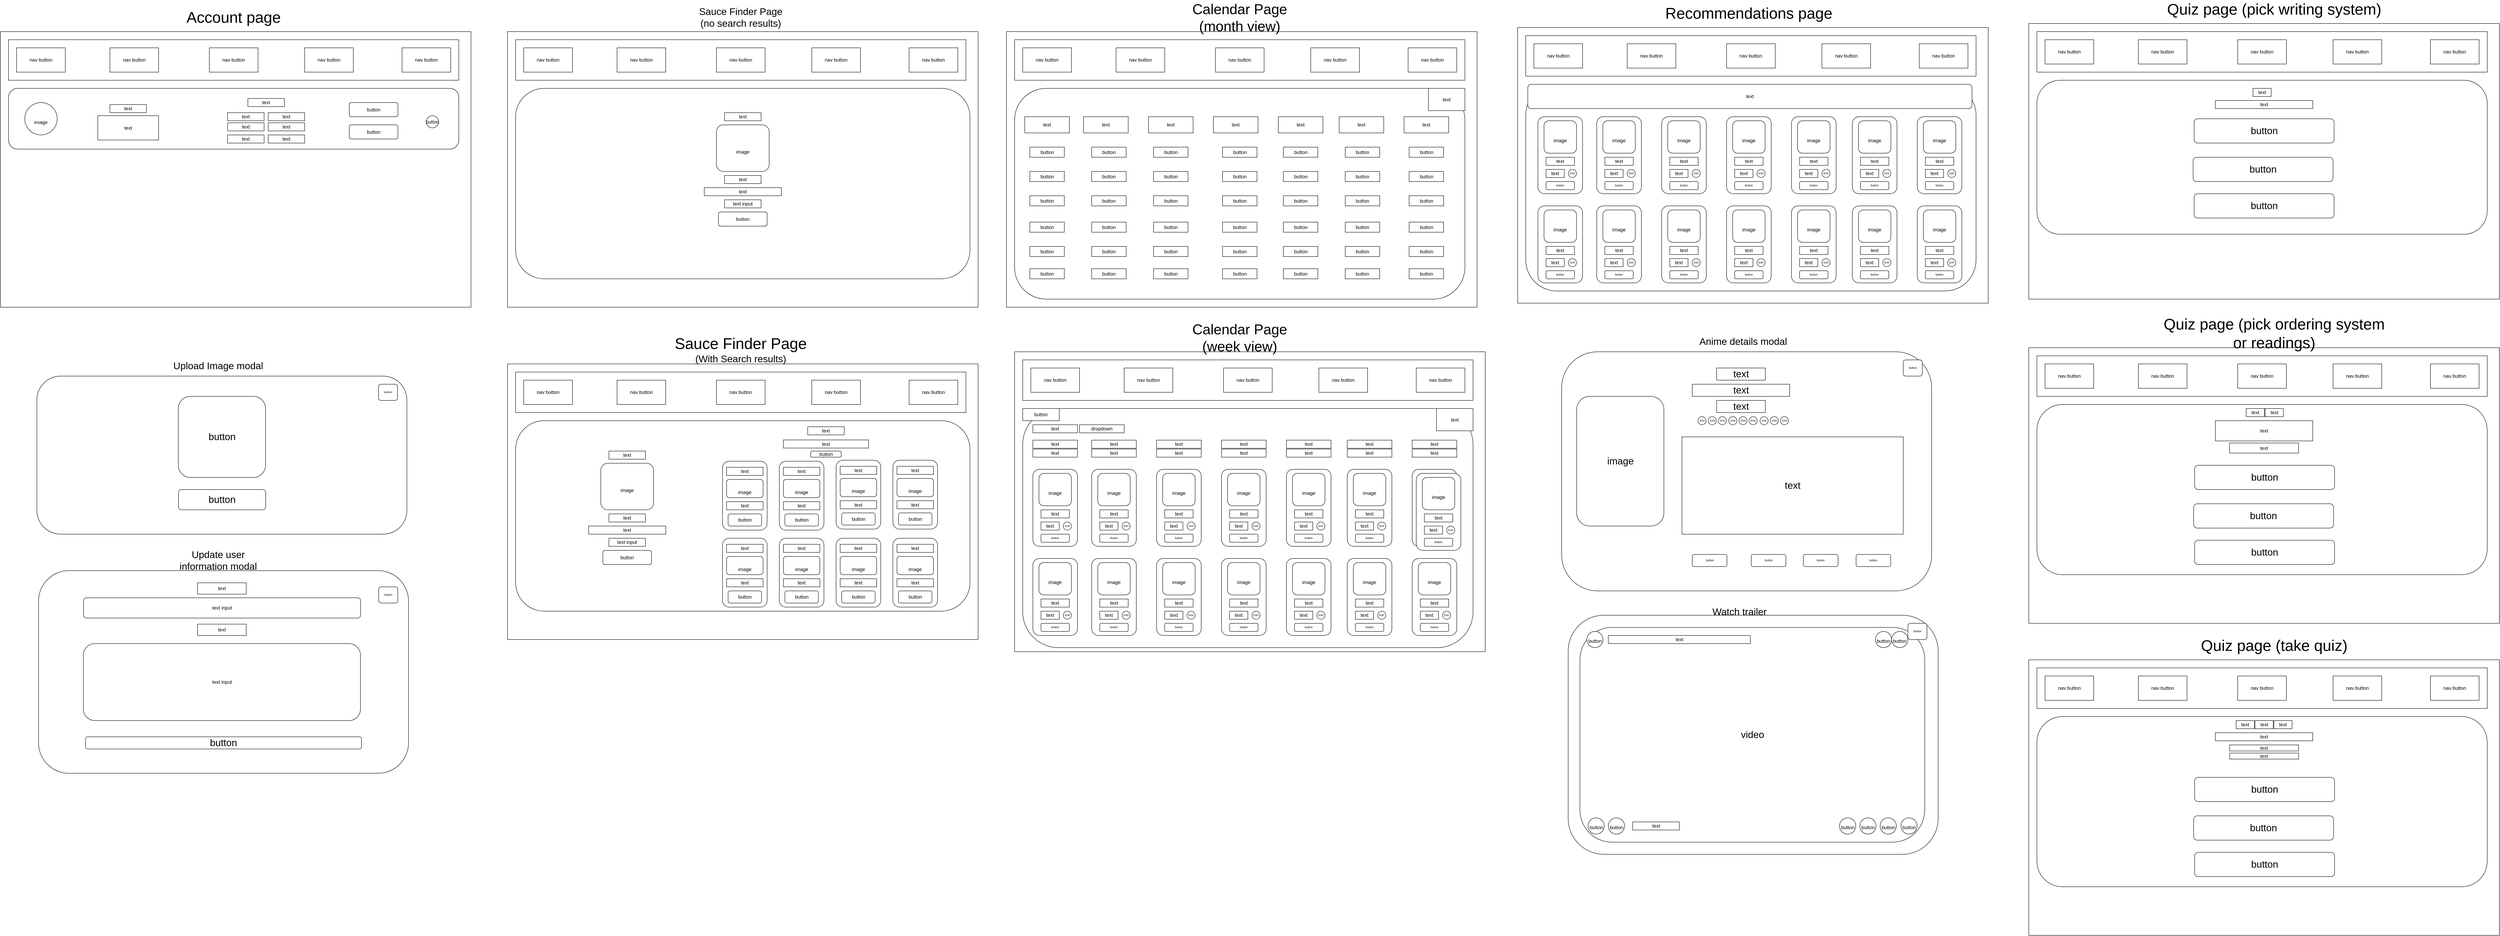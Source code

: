 <mxfile version="20.4.2" type="github">
  <diagram id="M2FlMD3nGxHvHR8v5HWW" name="Page-1">
    <mxGraphModel dx="1673" dy="1987" grid="1" gridSize="10" guides="1" tooltips="1" connect="1" arrows="1" fold="1" page="1" pageScale="1" pageWidth="850" pageHeight="1100" math="0" shadow="0">
      <root>
        <mxCell id="0" />
        <mxCell id="1" parent="0" />
        <mxCell id="EyfO6nV798qz1CIs0pT1-207" value="" style="group" vertex="1" connectable="0" parent="1">
          <mxGeometry y="-1070" width="1160" height="730" as="geometry" />
        </mxCell>
        <mxCell id="EyfO6nV798qz1CIs0pT1-3" value="" style="rounded=0;whiteSpace=wrap;html=1;" vertex="1" parent="EyfO6nV798qz1CIs0pT1-207">
          <mxGeometry y="50" width="1160" height="680" as="geometry" />
        </mxCell>
        <mxCell id="EyfO6nV798qz1CIs0pT1-4" value="" style="rounded=0;whiteSpace=wrap;html=1;" vertex="1" parent="EyfO6nV798qz1CIs0pT1-207">
          <mxGeometry x="20" y="70" width="1110" height="100" as="geometry" />
        </mxCell>
        <mxCell id="EyfO6nV798qz1CIs0pT1-5" value="nav button" style="rounded=0;whiteSpace=wrap;html=1;" vertex="1" parent="EyfO6nV798qz1CIs0pT1-207">
          <mxGeometry x="40" y="90" width="120" height="60" as="geometry" />
        </mxCell>
        <mxCell id="EyfO6nV798qz1CIs0pT1-6" value="nav button" style="rounded=0;whiteSpace=wrap;html=1;" vertex="1" parent="EyfO6nV798qz1CIs0pT1-207">
          <mxGeometry x="990" y="90" width="120" height="60" as="geometry" />
        </mxCell>
        <mxCell id="EyfO6nV798qz1CIs0pT1-7" value="nav button" style="rounded=0;whiteSpace=wrap;html=1;" vertex="1" parent="EyfO6nV798qz1CIs0pT1-207">
          <mxGeometry x="515" y="90" width="120" height="60" as="geometry" />
        </mxCell>
        <mxCell id="EyfO6nV798qz1CIs0pT1-8" value="nav button" style="rounded=0;whiteSpace=wrap;html=1;" vertex="1" parent="EyfO6nV798qz1CIs0pT1-207">
          <mxGeometry x="270" y="90" width="120" height="60" as="geometry" />
        </mxCell>
        <mxCell id="EyfO6nV798qz1CIs0pT1-9" value="nav button" style="rounded=0;whiteSpace=wrap;html=1;" vertex="1" parent="EyfO6nV798qz1CIs0pT1-207">
          <mxGeometry x="750" y="90" width="120" height="60" as="geometry" />
        </mxCell>
        <mxCell id="EyfO6nV798qz1CIs0pT1-10" value="&lt;font style=&quot;font-size: 38px;&quot;&gt;Account page&lt;br&gt;&lt;/font&gt;" style="text;html=1;strokeColor=none;fillColor=none;align=center;verticalAlign=middle;whiteSpace=wrap;rounded=0;" vertex="1" parent="EyfO6nV798qz1CIs0pT1-207">
          <mxGeometry x="400" width="350" height="30" as="geometry" />
        </mxCell>
        <mxCell id="EyfO6nV798qz1CIs0pT1-11" value="" style="rounded=1;whiteSpace=wrap;html=1;fontSize=38;" vertex="1" parent="EyfO6nV798qz1CIs0pT1-207">
          <mxGeometry x="20" y="190" width="1110" height="150" as="geometry" />
        </mxCell>
        <mxCell id="EyfO6nV798qz1CIs0pT1-12" value="&lt;font style=&quot;font-size: 12px;&quot;&gt;image&lt;/font&gt;" style="ellipse;whiteSpace=wrap;html=1;aspect=fixed;fontSize=38;" vertex="1" parent="EyfO6nV798qz1CIs0pT1-207">
          <mxGeometry x="60" y="225" width="80" height="80" as="geometry" />
        </mxCell>
        <mxCell id="EyfO6nV798qz1CIs0pT1-16" value="button" style="rounded=1;whiteSpace=wrap;html=1;fontSize=12;" vertex="1" parent="EyfO6nV798qz1CIs0pT1-207">
          <mxGeometry x="860" y="225" width="120" height="35" as="geometry" />
        </mxCell>
        <mxCell id="EyfO6nV798qz1CIs0pT1-17" value="button" style="rounded=1;whiteSpace=wrap;html=1;fontSize=12;" vertex="1" parent="EyfO6nV798qz1CIs0pT1-207">
          <mxGeometry x="860" y="280" width="120" height="35" as="geometry" />
        </mxCell>
        <mxCell id="EyfO6nV798qz1CIs0pT1-18" value="button" style="ellipse;whiteSpace=wrap;html=1;aspect=fixed;fontSize=12;" vertex="1" parent="EyfO6nV798qz1CIs0pT1-207">
          <mxGeometry x="1050" y="257.5" width="30" height="30" as="geometry" />
        </mxCell>
        <mxCell id="EyfO6nV798qz1CIs0pT1-37" value="text" style="rounded=0;whiteSpace=wrap;html=1;fontSize=12;" vertex="1" parent="EyfO6nV798qz1CIs0pT1-207">
          <mxGeometry x="610" y="215" width="90" height="20" as="geometry" />
        </mxCell>
        <mxCell id="EyfO6nV798qz1CIs0pT1-39" value="text" style="rounded=0;whiteSpace=wrap;html=1;fontSize=12;" vertex="1" parent="EyfO6nV798qz1CIs0pT1-207">
          <mxGeometry x="560" y="250" width="90" height="20" as="geometry" />
        </mxCell>
        <mxCell id="EyfO6nV798qz1CIs0pT1-40" value="text" style="rounded=0;whiteSpace=wrap;html=1;fontSize=12;" vertex="1" parent="EyfO6nV798qz1CIs0pT1-207">
          <mxGeometry x="660" y="250" width="90" height="20" as="geometry" />
        </mxCell>
        <mxCell id="EyfO6nV798qz1CIs0pT1-41" value="text" style="rounded=0;whiteSpace=wrap;html=1;fontSize=12;" vertex="1" parent="EyfO6nV798qz1CIs0pT1-207">
          <mxGeometry x="560" y="275" width="90" height="20" as="geometry" />
        </mxCell>
        <mxCell id="EyfO6nV798qz1CIs0pT1-42" value="text" style="rounded=0;whiteSpace=wrap;html=1;fontSize=12;" vertex="1" parent="EyfO6nV798qz1CIs0pT1-207">
          <mxGeometry x="660" y="275" width="90" height="20" as="geometry" />
        </mxCell>
        <mxCell id="EyfO6nV798qz1CIs0pT1-43" value="text" style="rounded=0;whiteSpace=wrap;html=1;fontSize=12;" vertex="1" parent="EyfO6nV798qz1CIs0pT1-207">
          <mxGeometry x="560" y="305" width="90" height="20" as="geometry" />
        </mxCell>
        <mxCell id="EyfO6nV798qz1CIs0pT1-44" value="text" style="rounded=0;whiteSpace=wrap;html=1;fontSize=12;" vertex="1" parent="EyfO6nV798qz1CIs0pT1-207">
          <mxGeometry x="660" y="305" width="90" height="20" as="geometry" />
        </mxCell>
        <mxCell id="EyfO6nV798qz1CIs0pT1-45" value="text" style="rounded=0;whiteSpace=wrap;html=1;fontSize=12;" vertex="1" parent="EyfO6nV798qz1CIs0pT1-207">
          <mxGeometry x="270" y="230" width="90" height="20" as="geometry" />
        </mxCell>
        <mxCell id="EyfO6nV798qz1CIs0pT1-46" value="text" style="rounded=0;whiteSpace=wrap;html=1;fontSize=12;" vertex="1" parent="EyfO6nV798qz1CIs0pT1-207">
          <mxGeometry x="240" y="257.5" width="150" height="60" as="geometry" />
        </mxCell>
        <mxCell id="EyfO6nV798qz1CIs0pT1-208" value="" style="group" vertex="1" connectable="0" parent="1">
          <mxGeometry x="1250" y="-250" width="1160" height="730" as="geometry" />
        </mxCell>
        <mxCell id="EyfO6nV798qz1CIs0pT1-19" value="" style="rounded=0;whiteSpace=wrap;html=1;" vertex="1" parent="EyfO6nV798qz1CIs0pT1-208">
          <mxGeometry y="50" width="1160" height="680" as="geometry" />
        </mxCell>
        <mxCell id="EyfO6nV798qz1CIs0pT1-20" value="" style="rounded=0;whiteSpace=wrap;html=1;" vertex="1" parent="EyfO6nV798qz1CIs0pT1-208">
          <mxGeometry x="20" y="70" width="1110" height="100" as="geometry" />
        </mxCell>
        <mxCell id="EyfO6nV798qz1CIs0pT1-21" value="nav button" style="rounded=0;whiteSpace=wrap;html=1;" vertex="1" parent="EyfO6nV798qz1CIs0pT1-208">
          <mxGeometry x="40" y="90" width="120" height="60" as="geometry" />
        </mxCell>
        <mxCell id="EyfO6nV798qz1CIs0pT1-22" value="nav button" style="rounded=0;whiteSpace=wrap;html=1;" vertex="1" parent="EyfO6nV798qz1CIs0pT1-208">
          <mxGeometry x="990" y="90" width="120" height="60" as="geometry" />
        </mxCell>
        <mxCell id="EyfO6nV798qz1CIs0pT1-23" value="nav button" style="rounded=0;whiteSpace=wrap;html=1;" vertex="1" parent="EyfO6nV798qz1CIs0pT1-208">
          <mxGeometry x="515" y="90" width="120" height="60" as="geometry" />
        </mxCell>
        <mxCell id="EyfO6nV798qz1CIs0pT1-24" value="nav button" style="rounded=0;whiteSpace=wrap;html=1;" vertex="1" parent="EyfO6nV798qz1CIs0pT1-208">
          <mxGeometry x="270" y="90" width="120" height="60" as="geometry" />
        </mxCell>
        <mxCell id="EyfO6nV798qz1CIs0pT1-25" value="nav button" style="rounded=0;whiteSpace=wrap;html=1;" vertex="1" parent="EyfO6nV798qz1CIs0pT1-208">
          <mxGeometry x="750" y="90" width="120" height="60" as="geometry" />
        </mxCell>
        <mxCell id="EyfO6nV798qz1CIs0pT1-26" value="&lt;font style=&quot;font-size: 38px;&quot;&gt;Sauce Finder Page&lt;br&gt;&lt;/font&gt;&lt;font style=&quot;font-size: 24px;&quot;&gt;(With Search results)&lt;/font&gt;" style="text;html=1;strokeColor=none;fillColor=none;align=center;verticalAlign=middle;whiteSpace=wrap;rounded=0;" vertex="1" parent="EyfO6nV798qz1CIs0pT1-208">
          <mxGeometry x="400" width="350" height="30" as="geometry" />
        </mxCell>
        <mxCell id="EyfO6nV798qz1CIs0pT1-27" value="" style="rounded=1;whiteSpace=wrap;html=1;fontSize=38;" vertex="1" parent="EyfO6nV798qz1CIs0pT1-208">
          <mxGeometry x="20" y="190" width="1120" height="470" as="geometry" />
        </mxCell>
        <mxCell id="EyfO6nV798qz1CIs0pT1-34" value="&lt;font style=&quot;font-size: 12px;&quot;&gt;image&lt;/font&gt;" style="rounded=1;whiteSpace=wrap;html=1;fontSize=38;" vertex="1" parent="EyfO6nV798qz1CIs0pT1-208">
          <mxGeometry x="230" y="295" width="130" height="115" as="geometry" />
        </mxCell>
        <mxCell id="EyfO6nV798qz1CIs0pT1-36" value="text" style="rounded=0;whiteSpace=wrap;html=1;fontSize=12;" vertex="1" parent="EyfO6nV798qz1CIs0pT1-208">
          <mxGeometry x="250" y="265" width="90" height="20" as="geometry" />
        </mxCell>
        <mxCell id="EyfO6nV798qz1CIs0pT1-49" value="text" style="rounded=0;whiteSpace=wrap;html=1;fontSize=12;" vertex="1" parent="EyfO6nV798qz1CIs0pT1-208">
          <mxGeometry x="250" y="420" width="90" height="20" as="geometry" />
        </mxCell>
        <mxCell id="EyfO6nV798qz1CIs0pT1-50" value="text" style="rounded=0;whiteSpace=wrap;html=1;fontSize=12;" vertex="1" parent="EyfO6nV798qz1CIs0pT1-208">
          <mxGeometry x="200" y="450" width="190" height="20" as="geometry" />
        </mxCell>
        <mxCell id="EyfO6nV798qz1CIs0pT1-51" value="text input" style="rounded=0;whiteSpace=wrap;html=1;fontSize=12;fontStyle=0" vertex="1" parent="EyfO6nV798qz1CIs0pT1-208">
          <mxGeometry x="250" y="480" width="90" height="20" as="geometry" />
        </mxCell>
        <mxCell id="EyfO6nV798qz1CIs0pT1-54" value="button" style="rounded=1;whiteSpace=wrap;html=1;fontSize=12;" vertex="1" parent="EyfO6nV798qz1CIs0pT1-208">
          <mxGeometry x="235" y="510" width="120" height="35" as="geometry" />
        </mxCell>
        <mxCell id="EyfO6nV798qz1CIs0pT1-55" value="text" style="rounded=0;whiteSpace=wrap;html=1;fontSize=12;" vertex="1" parent="EyfO6nV798qz1CIs0pT1-208">
          <mxGeometry x="740" y="205" width="90" height="20" as="geometry" />
        </mxCell>
        <mxCell id="EyfO6nV798qz1CIs0pT1-56" value="text" style="rounded=0;whiteSpace=wrap;html=1;fontSize=12;" vertex="1" parent="EyfO6nV798qz1CIs0pT1-208">
          <mxGeometry x="680" y="237.5" width="210" height="20" as="geometry" />
        </mxCell>
        <mxCell id="EyfO6nV798qz1CIs0pT1-58" value="button" style="rounded=1;whiteSpace=wrap;html=1;fontSize=12;" vertex="1" parent="EyfO6nV798qz1CIs0pT1-208">
          <mxGeometry x="747.5" y="265" width="75" height="15" as="geometry" />
        </mxCell>
        <mxCell id="EyfO6nV798qz1CIs0pT1-64" value="" style="group" vertex="1" connectable="0" parent="EyfO6nV798qz1CIs0pT1-208">
          <mxGeometry x="530" y="290" width="110" height="170" as="geometry" />
        </mxCell>
        <mxCell id="EyfO6nV798qz1CIs0pT1-59" value="" style="rounded=1;whiteSpace=wrap;html=1;fontSize=12;" vertex="1" parent="EyfO6nV798qz1CIs0pT1-64">
          <mxGeometry width="110" height="170" as="geometry" />
        </mxCell>
        <mxCell id="EyfO6nV798qz1CIs0pT1-60" value="text" style="rounded=0;whiteSpace=wrap;html=1;fontSize=12;" vertex="1" parent="EyfO6nV798qz1CIs0pT1-64">
          <mxGeometry x="10" y="15" width="90" height="20" as="geometry" />
        </mxCell>
        <mxCell id="EyfO6nV798qz1CIs0pT1-61" value="&lt;font style=&quot;font-size: 12px;&quot;&gt;image&lt;/font&gt;" style="rounded=1;whiteSpace=wrap;html=1;fontSize=38;" vertex="1" parent="EyfO6nV798qz1CIs0pT1-64">
          <mxGeometry x="10" y="45" width="90" height="45" as="geometry" />
        </mxCell>
        <mxCell id="EyfO6nV798qz1CIs0pT1-62" value="text" style="rounded=0;whiteSpace=wrap;html=1;fontSize=12;" vertex="1" parent="EyfO6nV798qz1CIs0pT1-64">
          <mxGeometry x="10" y="100" width="90" height="20" as="geometry" />
        </mxCell>
        <mxCell id="EyfO6nV798qz1CIs0pT1-63" value="button" style="rounded=1;whiteSpace=wrap;html=1;fontSize=12;" vertex="1" parent="EyfO6nV798qz1CIs0pT1-64">
          <mxGeometry x="13.75" y="130" width="82.5" height="30" as="geometry" />
        </mxCell>
        <mxCell id="EyfO6nV798qz1CIs0pT1-65" value="" style="group" vertex="1" connectable="0" parent="EyfO6nV798qz1CIs0pT1-208">
          <mxGeometry x="670" y="290" width="110" height="170" as="geometry" />
        </mxCell>
        <mxCell id="EyfO6nV798qz1CIs0pT1-66" value="" style="rounded=1;whiteSpace=wrap;html=1;fontSize=12;" vertex="1" parent="EyfO6nV798qz1CIs0pT1-65">
          <mxGeometry width="110" height="170" as="geometry" />
        </mxCell>
        <mxCell id="EyfO6nV798qz1CIs0pT1-67" value="text" style="rounded=0;whiteSpace=wrap;html=1;fontSize=12;" vertex="1" parent="EyfO6nV798qz1CIs0pT1-65">
          <mxGeometry x="10" y="15" width="90" height="20" as="geometry" />
        </mxCell>
        <mxCell id="EyfO6nV798qz1CIs0pT1-68" value="&lt;font style=&quot;font-size: 12px;&quot;&gt;image&lt;/font&gt;" style="rounded=1;whiteSpace=wrap;html=1;fontSize=38;" vertex="1" parent="EyfO6nV798qz1CIs0pT1-65">
          <mxGeometry x="10" y="45" width="90" height="45" as="geometry" />
        </mxCell>
        <mxCell id="EyfO6nV798qz1CIs0pT1-69" value="text" style="rounded=0;whiteSpace=wrap;html=1;fontSize=12;" vertex="1" parent="EyfO6nV798qz1CIs0pT1-65">
          <mxGeometry x="10" y="100" width="90" height="20" as="geometry" />
        </mxCell>
        <mxCell id="EyfO6nV798qz1CIs0pT1-70" value="button" style="rounded=1;whiteSpace=wrap;html=1;fontSize=12;" vertex="1" parent="EyfO6nV798qz1CIs0pT1-65">
          <mxGeometry x="13.75" y="130" width="82.5" height="30" as="geometry" />
        </mxCell>
        <mxCell id="EyfO6nV798qz1CIs0pT1-71" value="" style="group" vertex="1" connectable="0" parent="EyfO6nV798qz1CIs0pT1-208">
          <mxGeometry x="810" y="287.5" width="110" height="170" as="geometry" />
        </mxCell>
        <mxCell id="EyfO6nV798qz1CIs0pT1-72" value="" style="rounded=1;whiteSpace=wrap;html=1;fontSize=12;" vertex="1" parent="EyfO6nV798qz1CIs0pT1-71">
          <mxGeometry width="110" height="170" as="geometry" />
        </mxCell>
        <mxCell id="EyfO6nV798qz1CIs0pT1-73" value="text" style="rounded=0;whiteSpace=wrap;html=1;fontSize=12;" vertex="1" parent="EyfO6nV798qz1CIs0pT1-71">
          <mxGeometry x="10" y="15" width="90" height="20" as="geometry" />
        </mxCell>
        <mxCell id="EyfO6nV798qz1CIs0pT1-74" value="&lt;font style=&quot;font-size: 12px;&quot;&gt;image&lt;/font&gt;" style="rounded=1;whiteSpace=wrap;html=1;fontSize=38;" vertex="1" parent="EyfO6nV798qz1CIs0pT1-71">
          <mxGeometry x="10" y="45" width="90" height="45" as="geometry" />
        </mxCell>
        <mxCell id="EyfO6nV798qz1CIs0pT1-75" value="text" style="rounded=0;whiteSpace=wrap;html=1;fontSize=12;" vertex="1" parent="EyfO6nV798qz1CIs0pT1-71">
          <mxGeometry x="10" y="100" width="90" height="20" as="geometry" />
        </mxCell>
        <mxCell id="EyfO6nV798qz1CIs0pT1-76" value="button" style="rounded=1;whiteSpace=wrap;html=1;fontSize=12;" vertex="1" parent="EyfO6nV798qz1CIs0pT1-71">
          <mxGeometry x="13.75" y="130" width="82.5" height="30" as="geometry" />
        </mxCell>
        <mxCell id="EyfO6nV798qz1CIs0pT1-77" value="" style="group" vertex="1" connectable="0" parent="EyfO6nV798qz1CIs0pT1-208">
          <mxGeometry x="950" y="287.5" width="110" height="170" as="geometry" />
        </mxCell>
        <mxCell id="EyfO6nV798qz1CIs0pT1-78" value="" style="rounded=1;whiteSpace=wrap;html=1;fontSize=12;" vertex="1" parent="EyfO6nV798qz1CIs0pT1-77">
          <mxGeometry width="110" height="170" as="geometry" />
        </mxCell>
        <mxCell id="EyfO6nV798qz1CIs0pT1-79" value="text" style="rounded=0;whiteSpace=wrap;html=1;fontSize=12;" vertex="1" parent="EyfO6nV798qz1CIs0pT1-77">
          <mxGeometry x="10" y="15" width="90" height="20" as="geometry" />
        </mxCell>
        <mxCell id="EyfO6nV798qz1CIs0pT1-80" value="&lt;font style=&quot;font-size: 12px;&quot;&gt;image&lt;/font&gt;" style="rounded=1;whiteSpace=wrap;html=1;fontSize=38;" vertex="1" parent="EyfO6nV798qz1CIs0pT1-77">
          <mxGeometry x="10" y="45" width="90" height="45" as="geometry" />
        </mxCell>
        <mxCell id="EyfO6nV798qz1CIs0pT1-81" value="text" style="rounded=0;whiteSpace=wrap;html=1;fontSize=12;" vertex="1" parent="EyfO6nV798qz1CIs0pT1-77">
          <mxGeometry x="10" y="100" width="90" height="20" as="geometry" />
        </mxCell>
        <mxCell id="EyfO6nV798qz1CIs0pT1-82" value="button" style="rounded=1;whiteSpace=wrap;html=1;fontSize=12;" vertex="1" parent="EyfO6nV798qz1CIs0pT1-77">
          <mxGeometry x="13.75" y="130" width="82.5" height="30" as="geometry" />
        </mxCell>
        <mxCell id="EyfO6nV798qz1CIs0pT1-83" value="" style="group" vertex="1" connectable="0" parent="EyfO6nV798qz1CIs0pT1-208">
          <mxGeometry x="530" y="480" width="110" height="170" as="geometry" />
        </mxCell>
        <mxCell id="EyfO6nV798qz1CIs0pT1-84" value="" style="rounded=1;whiteSpace=wrap;html=1;fontSize=12;" vertex="1" parent="EyfO6nV798qz1CIs0pT1-83">
          <mxGeometry width="110" height="170" as="geometry" />
        </mxCell>
        <mxCell id="EyfO6nV798qz1CIs0pT1-85" value="text" style="rounded=0;whiteSpace=wrap;html=1;fontSize=12;" vertex="1" parent="EyfO6nV798qz1CIs0pT1-83">
          <mxGeometry x="10" y="15" width="90" height="20" as="geometry" />
        </mxCell>
        <mxCell id="EyfO6nV798qz1CIs0pT1-86" value="&lt;font style=&quot;font-size: 12px;&quot;&gt;image&lt;/font&gt;" style="rounded=1;whiteSpace=wrap;html=1;fontSize=38;" vertex="1" parent="EyfO6nV798qz1CIs0pT1-83">
          <mxGeometry x="10" y="45" width="90" height="45" as="geometry" />
        </mxCell>
        <mxCell id="EyfO6nV798qz1CIs0pT1-87" value="text" style="rounded=0;whiteSpace=wrap;html=1;fontSize=12;" vertex="1" parent="EyfO6nV798qz1CIs0pT1-83">
          <mxGeometry x="10" y="100" width="90" height="20" as="geometry" />
        </mxCell>
        <mxCell id="EyfO6nV798qz1CIs0pT1-88" value="button" style="rounded=1;whiteSpace=wrap;html=1;fontSize=12;" vertex="1" parent="EyfO6nV798qz1CIs0pT1-83">
          <mxGeometry x="13.75" y="130" width="82.5" height="30" as="geometry" />
        </mxCell>
        <mxCell id="EyfO6nV798qz1CIs0pT1-90" value="" style="group" vertex="1" connectable="0" parent="EyfO6nV798qz1CIs0pT1-208">
          <mxGeometry x="670" y="480" width="110" height="170" as="geometry" />
        </mxCell>
        <mxCell id="EyfO6nV798qz1CIs0pT1-91" value="" style="rounded=1;whiteSpace=wrap;html=1;fontSize=12;" vertex="1" parent="EyfO6nV798qz1CIs0pT1-90">
          <mxGeometry width="110" height="170" as="geometry" />
        </mxCell>
        <mxCell id="EyfO6nV798qz1CIs0pT1-92" value="text" style="rounded=0;whiteSpace=wrap;html=1;fontSize=12;" vertex="1" parent="EyfO6nV798qz1CIs0pT1-90">
          <mxGeometry x="10" y="15" width="90" height="20" as="geometry" />
        </mxCell>
        <mxCell id="EyfO6nV798qz1CIs0pT1-93" value="&lt;font style=&quot;font-size: 12px;&quot;&gt;image&lt;/font&gt;" style="rounded=1;whiteSpace=wrap;html=1;fontSize=38;" vertex="1" parent="EyfO6nV798qz1CIs0pT1-90">
          <mxGeometry x="10" y="45" width="90" height="45" as="geometry" />
        </mxCell>
        <mxCell id="EyfO6nV798qz1CIs0pT1-94" value="text" style="rounded=0;whiteSpace=wrap;html=1;fontSize=12;" vertex="1" parent="EyfO6nV798qz1CIs0pT1-90">
          <mxGeometry x="10" y="100" width="90" height="20" as="geometry" />
        </mxCell>
        <mxCell id="EyfO6nV798qz1CIs0pT1-95" value="button" style="rounded=1;whiteSpace=wrap;html=1;fontSize=12;" vertex="1" parent="EyfO6nV798qz1CIs0pT1-90">
          <mxGeometry x="13.75" y="130" width="82.5" height="30" as="geometry" />
        </mxCell>
        <mxCell id="EyfO6nV798qz1CIs0pT1-96" value="" style="group" vertex="1" connectable="0" parent="EyfO6nV798qz1CIs0pT1-208">
          <mxGeometry x="810" y="480" width="110" height="170" as="geometry" />
        </mxCell>
        <mxCell id="EyfO6nV798qz1CIs0pT1-97" value="" style="rounded=1;whiteSpace=wrap;html=1;fontSize=12;" vertex="1" parent="EyfO6nV798qz1CIs0pT1-96">
          <mxGeometry width="110" height="170" as="geometry" />
        </mxCell>
        <mxCell id="EyfO6nV798qz1CIs0pT1-98" value="text" style="rounded=0;whiteSpace=wrap;html=1;fontSize=12;" vertex="1" parent="EyfO6nV798qz1CIs0pT1-96">
          <mxGeometry x="10" y="15" width="90" height="20" as="geometry" />
        </mxCell>
        <mxCell id="EyfO6nV798qz1CIs0pT1-99" value="&lt;font style=&quot;font-size: 12px;&quot;&gt;image&lt;/font&gt;" style="rounded=1;whiteSpace=wrap;html=1;fontSize=38;" vertex="1" parent="EyfO6nV798qz1CIs0pT1-96">
          <mxGeometry x="10" y="45" width="90" height="45" as="geometry" />
        </mxCell>
        <mxCell id="EyfO6nV798qz1CIs0pT1-100" value="text" style="rounded=0;whiteSpace=wrap;html=1;fontSize=12;" vertex="1" parent="EyfO6nV798qz1CIs0pT1-96">
          <mxGeometry x="10" y="100" width="90" height="20" as="geometry" />
        </mxCell>
        <mxCell id="EyfO6nV798qz1CIs0pT1-101" value="button" style="rounded=1;whiteSpace=wrap;html=1;fontSize=12;" vertex="1" parent="EyfO6nV798qz1CIs0pT1-96">
          <mxGeometry x="13.75" y="130" width="82.5" height="30" as="geometry" />
        </mxCell>
        <mxCell id="EyfO6nV798qz1CIs0pT1-102" value="" style="group" vertex="1" connectable="0" parent="EyfO6nV798qz1CIs0pT1-208">
          <mxGeometry x="950" y="480" width="110" height="170" as="geometry" />
        </mxCell>
        <mxCell id="EyfO6nV798qz1CIs0pT1-103" value="" style="rounded=1;whiteSpace=wrap;html=1;fontSize=12;" vertex="1" parent="EyfO6nV798qz1CIs0pT1-102">
          <mxGeometry width="110" height="170" as="geometry" />
        </mxCell>
        <mxCell id="EyfO6nV798qz1CIs0pT1-104" value="text" style="rounded=0;whiteSpace=wrap;html=1;fontSize=12;" vertex="1" parent="EyfO6nV798qz1CIs0pT1-102">
          <mxGeometry x="10" y="15" width="90" height="20" as="geometry" />
        </mxCell>
        <mxCell id="EyfO6nV798qz1CIs0pT1-105" value="&lt;font style=&quot;font-size: 12px;&quot;&gt;image&lt;/font&gt;" style="rounded=1;whiteSpace=wrap;html=1;fontSize=38;" vertex="1" parent="EyfO6nV798qz1CIs0pT1-102">
          <mxGeometry x="10" y="45" width="90" height="45" as="geometry" />
        </mxCell>
        <mxCell id="EyfO6nV798qz1CIs0pT1-106" value="text" style="rounded=0;whiteSpace=wrap;html=1;fontSize=12;" vertex="1" parent="EyfO6nV798qz1CIs0pT1-102">
          <mxGeometry x="10" y="100" width="90" height="20" as="geometry" />
        </mxCell>
        <mxCell id="EyfO6nV798qz1CIs0pT1-107" value="button" style="rounded=1;whiteSpace=wrap;html=1;fontSize=12;" vertex="1" parent="EyfO6nV798qz1CIs0pT1-102">
          <mxGeometry x="13.75" y="130" width="82.5" height="30" as="geometry" />
        </mxCell>
        <mxCell id="EyfO6nV798qz1CIs0pT1-210" value="" style="group" vertex="1" connectable="0" parent="1">
          <mxGeometry x="2480" y="-1070" width="1160" height="730" as="geometry" />
        </mxCell>
        <mxCell id="EyfO6nV798qz1CIs0pT1-108" value="" style="rounded=0;whiteSpace=wrap;html=1;" vertex="1" parent="EyfO6nV798qz1CIs0pT1-210">
          <mxGeometry y="50" width="1160" height="680" as="geometry" />
        </mxCell>
        <mxCell id="EyfO6nV798qz1CIs0pT1-109" value="" style="rounded=0;whiteSpace=wrap;html=1;" vertex="1" parent="EyfO6nV798qz1CIs0pT1-210">
          <mxGeometry x="20" y="70" width="1110" height="100" as="geometry" />
        </mxCell>
        <mxCell id="EyfO6nV798qz1CIs0pT1-110" value="nav button" style="rounded=0;whiteSpace=wrap;html=1;" vertex="1" parent="EyfO6nV798qz1CIs0pT1-210">
          <mxGeometry x="40" y="90" width="120" height="60" as="geometry" />
        </mxCell>
        <mxCell id="EyfO6nV798qz1CIs0pT1-111" value="nav button" style="rounded=0;whiteSpace=wrap;html=1;" vertex="1" parent="EyfO6nV798qz1CIs0pT1-210">
          <mxGeometry x="990" y="90" width="120" height="60" as="geometry" />
        </mxCell>
        <mxCell id="EyfO6nV798qz1CIs0pT1-112" value="nav button" style="rounded=0;whiteSpace=wrap;html=1;" vertex="1" parent="EyfO6nV798qz1CIs0pT1-210">
          <mxGeometry x="515" y="90" width="120" height="60" as="geometry" />
        </mxCell>
        <mxCell id="EyfO6nV798qz1CIs0pT1-113" value="nav button" style="rounded=0;whiteSpace=wrap;html=1;" vertex="1" parent="EyfO6nV798qz1CIs0pT1-210">
          <mxGeometry x="270" y="90" width="120" height="60" as="geometry" />
        </mxCell>
        <mxCell id="EyfO6nV798qz1CIs0pT1-114" value="nav button" style="rounded=0;whiteSpace=wrap;html=1;" vertex="1" parent="EyfO6nV798qz1CIs0pT1-210">
          <mxGeometry x="750" y="90" width="120" height="60" as="geometry" />
        </mxCell>
        <mxCell id="EyfO6nV798qz1CIs0pT1-115" value="&lt;font style=&quot;font-size: 35px;&quot;&gt;Calendar Page (month view)&lt;br&gt;&lt;/font&gt;" style="text;html=1;strokeColor=none;fillColor=none;align=center;verticalAlign=middle;whiteSpace=wrap;rounded=0;" vertex="1" parent="EyfO6nV798qz1CIs0pT1-210">
          <mxGeometry x="400" width="350" height="30" as="geometry" />
        </mxCell>
        <mxCell id="EyfO6nV798qz1CIs0pT1-116" value="" style="rounded=1;whiteSpace=wrap;html=1;fontSize=38;" vertex="1" parent="EyfO6nV798qz1CIs0pT1-210">
          <mxGeometry x="20" y="190" width="1110" height="520" as="geometry" />
        </mxCell>
        <mxCell id="EyfO6nV798qz1CIs0pT1-123" value="text" style="rounded=0;whiteSpace=wrap;html=1;fontSize=12;" vertex="1" parent="EyfO6nV798qz1CIs0pT1-210">
          <mxGeometry x="45" y="260" width="110" height="40" as="geometry" />
        </mxCell>
        <mxCell id="EyfO6nV798qz1CIs0pT1-130" value="text" style="rounded=0;whiteSpace=wrap;html=1;fontSize=12;" vertex="1" parent="EyfO6nV798qz1CIs0pT1-210">
          <mxGeometry x="1040" y="190" width="90" height="55" as="geometry" />
        </mxCell>
        <mxCell id="EyfO6nV798qz1CIs0pT1-131" value="text" style="rounded=0;whiteSpace=wrap;html=1;fontSize=12;" vertex="1" parent="EyfO6nV798qz1CIs0pT1-210">
          <mxGeometry x="190" y="260" width="110" height="40" as="geometry" />
        </mxCell>
        <mxCell id="EyfO6nV798qz1CIs0pT1-132" value="text" style="rounded=0;whiteSpace=wrap;html=1;fontSize=12;" vertex="1" parent="EyfO6nV798qz1CIs0pT1-210">
          <mxGeometry x="350" y="260" width="110" height="40" as="geometry" />
        </mxCell>
        <mxCell id="EyfO6nV798qz1CIs0pT1-133" value="text" style="rounded=0;whiteSpace=wrap;html=1;fontSize=12;" vertex="1" parent="EyfO6nV798qz1CIs0pT1-210">
          <mxGeometry x="670" y="260" width="110" height="40" as="geometry" />
        </mxCell>
        <mxCell id="EyfO6nV798qz1CIs0pT1-134" value="text" style="rounded=0;whiteSpace=wrap;html=1;fontSize=12;" vertex="1" parent="EyfO6nV798qz1CIs0pT1-210">
          <mxGeometry x="820" y="260" width="110" height="40" as="geometry" />
        </mxCell>
        <mxCell id="EyfO6nV798qz1CIs0pT1-135" value="text" style="rounded=0;whiteSpace=wrap;html=1;fontSize=12;" vertex="1" parent="EyfO6nV798qz1CIs0pT1-210">
          <mxGeometry x="980" y="260" width="110" height="40" as="geometry" />
        </mxCell>
        <mxCell id="EyfO6nV798qz1CIs0pT1-136" value="text" style="rounded=0;whiteSpace=wrap;html=1;fontSize=12;" vertex="1" parent="EyfO6nV798qz1CIs0pT1-210">
          <mxGeometry x="510" y="260" width="110" height="40" as="geometry" />
        </mxCell>
        <mxCell id="EyfO6nV798qz1CIs0pT1-161" value="" style="group" vertex="1" connectable="0" parent="EyfO6nV798qz1CIs0pT1-210">
          <mxGeometry x="57.5" y="335" width="85" height="325" as="geometry" />
        </mxCell>
        <mxCell id="EyfO6nV798qz1CIs0pT1-137" value="button" style="rounded=0;whiteSpace=wrap;html=1;fontSize=12;" vertex="1" parent="EyfO6nV798qz1CIs0pT1-161">
          <mxGeometry width="85" height="25" as="geometry" />
        </mxCell>
        <mxCell id="EyfO6nV798qz1CIs0pT1-147" value="button" style="rounded=0;whiteSpace=wrap;html=1;fontSize=12;" vertex="1" parent="EyfO6nV798qz1CIs0pT1-161">
          <mxGeometry y="60" width="85" height="25" as="geometry" />
        </mxCell>
        <mxCell id="EyfO6nV798qz1CIs0pT1-148" value="button" style="rounded=0;whiteSpace=wrap;html=1;fontSize=12;" vertex="1" parent="EyfO6nV798qz1CIs0pT1-161">
          <mxGeometry y="120" width="85" height="25" as="geometry" />
        </mxCell>
        <mxCell id="EyfO6nV798qz1CIs0pT1-149" value="button" style="rounded=0;whiteSpace=wrap;html=1;fontSize=12;" vertex="1" parent="EyfO6nV798qz1CIs0pT1-161">
          <mxGeometry y="185" width="85" height="25" as="geometry" />
        </mxCell>
        <mxCell id="EyfO6nV798qz1CIs0pT1-150" value="button" style="rounded=0;whiteSpace=wrap;html=1;fontSize=12;" vertex="1" parent="EyfO6nV798qz1CIs0pT1-161">
          <mxGeometry y="245" width="85" height="25" as="geometry" />
        </mxCell>
        <mxCell id="EyfO6nV798qz1CIs0pT1-151" value="button" style="rounded=0;whiteSpace=wrap;html=1;fontSize=12;" vertex="1" parent="EyfO6nV798qz1CIs0pT1-161">
          <mxGeometry y="300" width="85" height="25" as="geometry" />
        </mxCell>
        <mxCell id="EyfO6nV798qz1CIs0pT1-162" value="" style="group" vertex="1" connectable="0" parent="EyfO6nV798qz1CIs0pT1-210">
          <mxGeometry x="210" y="335" width="85" height="325" as="geometry" />
        </mxCell>
        <mxCell id="EyfO6nV798qz1CIs0pT1-163" value="button" style="rounded=0;whiteSpace=wrap;html=1;fontSize=12;" vertex="1" parent="EyfO6nV798qz1CIs0pT1-162">
          <mxGeometry width="85" height="25" as="geometry" />
        </mxCell>
        <mxCell id="EyfO6nV798qz1CIs0pT1-164" value="button" style="rounded=0;whiteSpace=wrap;html=1;fontSize=12;" vertex="1" parent="EyfO6nV798qz1CIs0pT1-162">
          <mxGeometry y="60" width="85" height="25" as="geometry" />
        </mxCell>
        <mxCell id="EyfO6nV798qz1CIs0pT1-165" value="button" style="rounded=0;whiteSpace=wrap;html=1;fontSize=12;" vertex="1" parent="EyfO6nV798qz1CIs0pT1-162">
          <mxGeometry y="120" width="85" height="25" as="geometry" />
        </mxCell>
        <mxCell id="EyfO6nV798qz1CIs0pT1-166" value="button" style="rounded=0;whiteSpace=wrap;html=1;fontSize=12;" vertex="1" parent="EyfO6nV798qz1CIs0pT1-162">
          <mxGeometry y="185" width="85" height="25" as="geometry" />
        </mxCell>
        <mxCell id="EyfO6nV798qz1CIs0pT1-167" value="button" style="rounded=0;whiteSpace=wrap;html=1;fontSize=12;" vertex="1" parent="EyfO6nV798qz1CIs0pT1-162">
          <mxGeometry y="245" width="85" height="25" as="geometry" />
        </mxCell>
        <mxCell id="EyfO6nV798qz1CIs0pT1-168" value="button" style="rounded=0;whiteSpace=wrap;html=1;fontSize=12;" vertex="1" parent="EyfO6nV798qz1CIs0pT1-162">
          <mxGeometry y="300" width="85" height="25" as="geometry" />
        </mxCell>
        <mxCell id="EyfO6nV798qz1CIs0pT1-169" value="" style="group" vertex="1" connectable="0" parent="EyfO6nV798qz1CIs0pT1-210">
          <mxGeometry x="362.5" y="335" width="85" height="325" as="geometry" />
        </mxCell>
        <mxCell id="EyfO6nV798qz1CIs0pT1-170" value="button" style="rounded=0;whiteSpace=wrap;html=1;fontSize=12;" vertex="1" parent="EyfO6nV798qz1CIs0pT1-169">
          <mxGeometry width="85" height="25" as="geometry" />
        </mxCell>
        <mxCell id="EyfO6nV798qz1CIs0pT1-171" value="button" style="rounded=0;whiteSpace=wrap;html=1;fontSize=12;" vertex="1" parent="EyfO6nV798qz1CIs0pT1-169">
          <mxGeometry y="60" width="85" height="25" as="geometry" />
        </mxCell>
        <mxCell id="EyfO6nV798qz1CIs0pT1-172" value="button" style="rounded=0;whiteSpace=wrap;html=1;fontSize=12;" vertex="1" parent="EyfO6nV798qz1CIs0pT1-169">
          <mxGeometry y="120" width="85" height="25" as="geometry" />
        </mxCell>
        <mxCell id="EyfO6nV798qz1CIs0pT1-173" value="button" style="rounded=0;whiteSpace=wrap;html=1;fontSize=12;" vertex="1" parent="EyfO6nV798qz1CIs0pT1-169">
          <mxGeometry y="185" width="85" height="25" as="geometry" />
        </mxCell>
        <mxCell id="EyfO6nV798qz1CIs0pT1-174" value="button" style="rounded=0;whiteSpace=wrap;html=1;fontSize=12;" vertex="1" parent="EyfO6nV798qz1CIs0pT1-169">
          <mxGeometry y="245" width="85" height="25" as="geometry" />
        </mxCell>
        <mxCell id="EyfO6nV798qz1CIs0pT1-175" value="button" style="rounded=0;whiteSpace=wrap;html=1;fontSize=12;" vertex="1" parent="EyfO6nV798qz1CIs0pT1-169">
          <mxGeometry y="300" width="85" height="25" as="geometry" />
        </mxCell>
        <mxCell id="EyfO6nV798qz1CIs0pT1-176" value="" style="group" vertex="1" connectable="0" parent="EyfO6nV798qz1CIs0pT1-210">
          <mxGeometry x="532.5" y="335" width="85" height="325" as="geometry" />
        </mxCell>
        <mxCell id="EyfO6nV798qz1CIs0pT1-177" value="button" style="rounded=0;whiteSpace=wrap;html=1;fontSize=12;" vertex="1" parent="EyfO6nV798qz1CIs0pT1-176">
          <mxGeometry width="85" height="25" as="geometry" />
        </mxCell>
        <mxCell id="EyfO6nV798qz1CIs0pT1-178" value="button" style="rounded=0;whiteSpace=wrap;html=1;fontSize=12;" vertex="1" parent="EyfO6nV798qz1CIs0pT1-176">
          <mxGeometry y="60" width="85" height="25" as="geometry" />
        </mxCell>
        <mxCell id="EyfO6nV798qz1CIs0pT1-179" value="button" style="rounded=0;whiteSpace=wrap;html=1;fontSize=12;" vertex="1" parent="EyfO6nV798qz1CIs0pT1-176">
          <mxGeometry y="120" width="85" height="25" as="geometry" />
        </mxCell>
        <mxCell id="EyfO6nV798qz1CIs0pT1-180" value="button" style="rounded=0;whiteSpace=wrap;html=1;fontSize=12;" vertex="1" parent="EyfO6nV798qz1CIs0pT1-176">
          <mxGeometry y="185" width="85" height="25" as="geometry" />
        </mxCell>
        <mxCell id="EyfO6nV798qz1CIs0pT1-181" value="button" style="rounded=0;whiteSpace=wrap;html=1;fontSize=12;" vertex="1" parent="EyfO6nV798qz1CIs0pT1-176">
          <mxGeometry y="245" width="85" height="25" as="geometry" />
        </mxCell>
        <mxCell id="EyfO6nV798qz1CIs0pT1-182" value="button" style="rounded=0;whiteSpace=wrap;html=1;fontSize=12;" vertex="1" parent="EyfO6nV798qz1CIs0pT1-176">
          <mxGeometry y="300" width="85" height="25" as="geometry" />
        </mxCell>
        <mxCell id="EyfO6nV798qz1CIs0pT1-183" value="" style="group" vertex="1" connectable="0" parent="EyfO6nV798qz1CIs0pT1-210">
          <mxGeometry x="682.5" y="335" width="85" height="325" as="geometry" />
        </mxCell>
        <mxCell id="EyfO6nV798qz1CIs0pT1-184" value="button" style="rounded=0;whiteSpace=wrap;html=1;fontSize=12;" vertex="1" parent="EyfO6nV798qz1CIs0pT1-183">
          <mxGeometry width="85" height="25" as="geometry" />
        </mxCell>
        <mxCell id="EyfO6nV798qz1CIs0pT1-185" value="button" style="rounded=0;whiteSpace=wrap;html=1;fontSize=12;" vertex="1" parent="EyfO6nV798qz1CIs0pT1-183">
          <mxGeometry y="60" width="85" height="25" as="geometry" />
        </mxCell>
        <mxCell id="EyfO6nV798qz1CIs0pT1-186" value="button" style="rounded=0;whiteSpace=wrap;html=1;fontSize=12;" vertex="1" parent="EyfO6nV798qz1CIs0pT1-183">
          <mxGeometry y="120" width="85" height="25" as="geometry" />
        </mxCell>
        <mxCell id="EyfO6nV798qz1CIs0pT1-187" value="button" style="rounded=0;whiteSpace=wrap;html=1;fontSize=12;" vertex="1" parent="EyfO6nV798qz1CIs0pT1-183">
          <mxGeometry y="185" width="85" height="25" as="geometry" />
        </mxCell>
        <mxCell id="EyfO6nV798qz1CIs0pT1-188" value="button" style="rounded=0;whiteSpace=wrap;html=1;fontSize=12;" vertex="1" parent="EyfO6nV798qz1CIs0pT1-183">
          <mxGeometry y="245" width="85" height="25" as="geometry" />
        </mxCell>
        <mxCell id="EyfO6nV798qz1CIs0pT1-189" value="button" style="rounded=0;whiteSpace=wrap;html=1;fontSize=12;" vertex="1" parent="EyfO6nV798qz1CIs0pT1-183">
          <mxGeometry y="300" width="85" height="25" as="geometry" />
        </mxCell>
        <mxCell id="EyfO6nV798qz1CIs0pT1-192" value="" style="group" vertex="1" connectable="0" parent="EyfO6nV798qz1CIs0pT1-210">
          <mxGeometry x="835" y="335" width="85" height="325" as="geometry" />
        </mxCell>
        <mxCell id="EyfO6nV798qz1CIs0pT1-193" value="button" style="rounded=0;whiteSpace=wrap;html=1;fontSize=12;" vertex="1" parent="EyfO6nV798qz1CIs0pT1-192">
          <mxGeometry width="85" height="25" as="geometry" />
        </mxCell>
        <mxCell id="EyfO6nV798qz1CIs0pT1-194" value="button" style="rounded=0;whiteSpace=wrap;html=1;fontSize=12;" vertex="1" parent="EyfO6nV798qz1CIs0pT1-192">
          <mxGeometry y="60" width="85" height="25" as="geometry" />
        </mxCell>
        <mxCell id="EyfO6nV798qz1CIs0pT1-195" value="button" style="rounded=0;whiteSpace=wrap;html=1;fontSize=12;" vertex="1" parent="EyfO6nV798qz1CIs0pT1-192">
          <mxGeometry y="120" width="85" height="25" as="geometry" />
        </mxCell>
        <mxCell id="EyfO6nV798qz1CIs0pT1-196" value="button" style="rounded=0;whiteSpace=wrap;html=1;fontSize=12;" vertex="1" parent="EyfO6nV798qz1CIs0pT1-192">
          <mxGeometry y="185" width="85" height="25" as="geometry" />
        </mxCell>
        <mxCell id="EyfO6nV798qz1CIs0pT1-197" value="button" style="rounded=0;whiteSpace=wrap;html=1;fontSize=12;" vertex="1" parent="EyfO6nV798qz1CIs0pT1-192">
          <mxGeometry y="245" width="85" height="25" as="geometry" />
        </mxCell>
        <mxCell id="EyfO6nV798qz1CIs0pT1-198" value="button" style="rounded=0;whiteSpace=wrap;html=1;fontSize=12;" vertex="1" parent="EyfO6nV798qz1CIs0pT1-192">
          <mxGeometry y="300" width="85" height="25" as="geometry" />
        </mxCell>
        <mxCell id="EyfO6nV798qz1CIs0pT1-199" value="" style="group" vertex="1" connectable="0" parent="EyfO6nV798qz1CIs0pT1-210">
          <mxGeometry x="992.5" y="335" width="85" height="325" as="geometry" />
        </mxCell>
        <mxCell id="EyfO6nV798qz1CIs0pT1-200" value="button" style="rounded=0;whiteSpace=wrap;html=1;fontSize=12;" vertex="1" parent="EyfO6nV798qz1CIs0pT1-199">
          <mxGeometry width="85" height="25" as="geometry" />
        </mxCell>
        <mxCell id="EyfO6nV798qz1CIs0pT1-201" value="button" style="rounded=0;whiteSpace=wrap;html=1;fontSize=12;" vertex="1" parent="EyfO6nV798qz1CIs0pT1-199">
          <mxGeometry y="60" width="85" height="25" as="geometry" />
        </mxCell>
        <mxCell id="EyfO6nV798qz1CIs0pT1-202" value="button" style="rounded=0;whiteSpace=wrap;html=1;fontSize=12;" vertex="1" parent="EyfO6nV798qz1CIs0pT1-199">
          <mxGeometry y="120" width="85" height="25" as="geometry" />
        </mxCell>
        <mxCell id="EyfO6nV798qz1CIs0pT1-203" value="button" style="rounded=0;whiteSpace=wrap;html=1;fontSize=12;" vertex="1" parent="EyfO6nV798qz1CIs0pT1-199">
          <mxGeometry y="185" width="85" height="25" as="geometry" />
        </mxCell>
        <mxCell id="EyfO6nV798qz1CIs0pT1-204" value="button" style="rounded=0;whiteSpace=wrap;html=1;fontSize=12;" vertex="1" parent="EyfO6nV798qz1CIs0pT1-199">
          <mxGeometry y="245" width="85" height="25" as="geometry" />
        </mxCell>
        <mxCell id="EyfO6nV798qz1CIs0pT1-205" value="button" style="rounded=0;whiteSpace=wrap;html=1;fontSize=12;" vertex="1" parent="EyfO6nV798qz1CIs0pT1-199">
          <mxGeometry y="300" width="85" height="25" as="geometry" />
        </mxCell>
        <mxCell id="EyfO6nV798qz1CIs0pT1-211" value="" style="group" vertex="1" connectable="0" parent="1">
          <mxGeometry x="2500" y="-280" width="1160" height="790" as="geometry" />
        </mxCell>
        <mxCell id="EyfO6nV798qz1CIs0pT1-212" value="" style="rounded=0;whiteSpace=wrap;html=1;" vertex="1" parent="EyfO6nV798qz1CIs0pT1-211">
          <mxGeometry y="50" width="1160" height="740" as="geometry" />
        </mxCell>
        <mxCell id="EyfO6nV798qz1CIs0pT1-213" value="" style="rounded=0;whiteSpace=wrap;html=1;" vertex="1" parent="EyfO6nV798qz1CIs0pT1-211">
          <mxGeometry x="20" y="70" width="1110" height="100" as="geometry" />
        </mxCell>
        <mxCell id="EyfO6nV798qz1CIs0pT1-214" value="nav button" style="rounded=0;whiteSpace=wrap;html=1;" vertex="1" parent="EyfO6nV798qz1CIs0pT1-211">
          <mxGeometry x="40" y="90" width="120" height="60" as="geometry" />
        </mxCell>
        <mxCell id="EyfO6nV798qz1CIs0pT1-215" value="nav button" style="rounded=0;whiteSpace=wrap;html=1;" vertex="1" parent="EyfO6nV798qz1CIs0pT1-211">
          <mxGeometry x="990" y="90" width="120" height="60" as="geometry" />
        </mxCell>
        <mxCell id="EyfO6nV798qz1CIs0pT1-216" value="nav button" style="rounded=0;whiteSpace=wrap;html=1;" vertex="1" parent="EyfO6nV798qz1CIs0pT1-211">
          <mxGeometry x="515" y="90" width="120" height="60" as="geometry" />
        </mxCell>
        <mxCell id="EyfO6nV798qz1CIs0pT1-217" value="nav button" style="rounded=0;whiteSpace=wrap;html=1;" vertex="1" parent="EyfO6nV798qz1CIs0pT1-211">
          <mxGeometry x="270" y="90" width="120" height="60" as="geometry" />
        </mxCell>
        <mxCell id="EyfO6nV798qz1CIs0pT1-218" value="nav button" style="rounded=0;whiteSpace=wrap;html=1;" vertex="1" parent="EyfO6nV798qz1CIs0pT1-211">
          <mxGeometry x="750" y="90" width="120" height="60" as="geometry" />
        </mxCell>
        <mxCell id="EyfO6nV798qz1CIs0pT1-219" value="&lt;font style=&quot;font-size: 35px;&quot;&gt;Calendar Page (week view)&lt;br&gt;&lt;/font&gt;" style="text;html=1;strokeColor=none;fillColor=none;align=center;verticalAlign=middle;whiteSpace=wrap;rounded=0;" vertex="1" parent="EyfO6nV798qz1CIs0pT1-211">
          <mxGeometry x="400" width="310" height="30" as="geometry" />
        </mxCell>
        <mxCell id="EyfO6nV798qz1CIs0pT1-220" value="" style="rounded=1;whiteSpace=wrap;html=1;fontSize=38;" vertex="1" parent="EyfO6nV798qz1CIs0pT1-211">
          <mxGeometry x="20" y="190" width="1110" height="590" as="geometry" />
        </mxCell>
        <mxCell id="EyfO6nV798qz1CIs0pT1-221" value="text" style="rounded=0;whiteSpace=wrap;html=1;fontSize=12;" vertex="1" parent="EyfO6nV798qz1CIs0pT1-211">
          <mxGeometry x="45" y="268" width="110" height="20" as="geometry" />
        </mxCell>
        <mxCell id="EyfO6nV798qz1CIs0pT1-222" value="text" style="rounded=0;whiteSpace=wrap;html=1;fontSize=12;" vertex="1" parent="EyfO6nV798qz1CIs0pT1-211">
          <mxGeometry x="1040" y="190" width="90" height="55" as="geometry" />
        </mxCell>
        <mxCell id="EyfO6nV798qz1CIs0pT1-223" value="text" style="rounded=0;whiteSpace=wrap;html=1;fontSize=12;" vertex="1" parent="EyfO6nV798qz1CIs0pT1-211">
          <mxGeometry x="190" y="268" width="110" height="20" as="geometry" />
        </mxCell>
        <mxCell id="EyfO6nV798qz1CIs0pT1-224" value="text" style="rounded=0;whiteSpace=wrap;html=1;fontSize=12;" vertex="1" parent="EyfO6nV798qz1CIs0pT1-211">
          <mxGeometry x="350" y="268" width="110" height="20" as="geometry" />
        </mxCell>
        <mxCell id="EyfO6nV798qz1CIs0pT1-225" value="text" style="rounded=0;whiteSpace=wrap;html=1;fontSize=12;" vertex="1" parent="EyfO6nV798qz1CIs0pT1-211">
          <mxGeometry x="670" y="268" width="110" height="20" as="geometry" />
        </mxCell>
        <mxCell id="EyfO6nV798qz1CIs0pT1-226" value="text" style="rounded=0;whiteSpace=wrap;html=1;fontSize=12;" vertex="1" parent="EyfO6nV798qz1CIs0pT1-211">
          <mxGeometry x="820" y="268" width="110" height="20" as="geometry" />
        </mxCell>
        <mxCell id="EyfO6nV798qz1CIs0pT1-227" value="text" style="rounded=0;whiteSpace=wrap;html=1;fontSize=12;" vertex="1" parent="EyfO6nV798qz1CIs0pT1-211">
          <mxGeometry x="980" y="268" width="110" height="20" as="geometry" />
        </mxCell>
        <mxCell id="EyfO6nV798qz1CIs0pT1-228" value="text" style="rounded=0;whiteSpace=wrap;html=1;fontSize=12;" vertex="1" parent="EyfO6nV798qz1CIs0pT1-211">
          <mxGeometry x="510" y="268" width="110" height="20" as="geometry" />
        </mxCell>
        <mxCell id="EyfO6nV798qz1CIs0pT1-296" value="button" style="rounded=0;whiteSpace=wrap;html=1;fontSize=12;" vertex="1" parent="EyfO6nV798qz1CIs0pT1-211">
          <mxGeometry x="20" y="190" width="90" height="30" as="geometry" />
        </mxCell>
        <mxCell id="EyfO6nV798qz1CIs0pT1-297" value="text" style="rounded=0;whiteSpace=wrap;html=1;fontSize=12;" vertex="1" parent="EyfO6nV798qz1CIs0pT1-211">
          <mxGeometry x="45" y="290" width="110" height="20" as="geometry" />
        </mxCell>
        <mxCell id="EyfO6nV798qz1CIs0pT1-298" value="text" style="rounded=0;whiteSpace=wrap;html=1;fontSize=12;" vertex="1" parent="EyfO6nV798qz1CIs0pT1-211">
          <mxGeometry x="190" y="290" width="110" height="20" as="geometry" />
        </mxCell>
        <mxCell id="EyfO6nV798qz1CIs0pT1-299" value="text" style="rounded=0;whiteSpace=wrap;html=1;fontSize=12;" vertex="1" parent="EyfO6nV798qz1CIs0pT1-211">
          <mxGeometry x="350" y="290" width="110" height="20" as="geometry" />
        </mxCell>
        <mxCell id="EyfO6nV798qz1CIs0pT1-300" value="text" style="rounded=0;whiteSpace=wrap;html=1;fontSize=12;" vertex="1" parent="EyfO6nV798qz1CIs0pT1-211">
          <mxGeometry x="670" y="290" width="110" height="20" as="geometry" />
        </mxCell>
        <mxCell id="EyfO6nV798qz1CIs0pT1-301" value="text" style="rounded=0;whiteSpace=wrap;html=1;fontSize=12;" vertex="1" parent="EyfO6nV798qz1CIs0pT1-211">
          <mxGeometry x="820" y="290" width="110" height="20" as="geometry" />
        </mxCell>
        <mxCell id="EyfO6nV798qz1CIs0pT1-302" value="text" style="rounded=0;whiteSpace=wrap;html=1;fontSize=12;" vertex="1" parent="EyfO6nV798qz1CIs0pT1-211">
          <mxGeometry x="980" y="290" width="110" height="20" as="geometry" />
        </mxCell>
        <mxCell id="EyfO6nV798qz1CIs0pT1-303" value="text" style="rounded=0;whiteSpace=wrap;html=1;fontSize=12;" vertex="1" parent="EyfO6nV798qz1CIs0pT1-211">
          <mxGeometry x="510" y="290" width="110" height="20" as="geometry" />
        </mxCell>
        <mxCell id="EyfO6nV798qz1CIs0pT1-370" value="" style="group" vertex="1" connectable="0" parent="EyfO6nV798qz1CIs0pT1-211">
          <mxGeometry x="45" y="340" width="110" height="190" as="geometry" />
        </mxCell>
        <mxCell id="EyfO6nV798qz1CIs0pT1-304" value="" style="rounded=1;whiteSpace=wrap;html=1;fontSize=35;" vertex="1" parent="EyfO6nV798qz1CIs0pT1-370">
          <mxGeometry width="110" height="190" as="geometry" />
        </mxCell>
        <mxCell id="EyfO6nV798qz1CIs0pT1-305" value="&lt;font style=&quot;font-size: 12px;&quot;&gt;image&lt;/font&gt;" style="rounded=1;whiteSpace=wrap;html=1;fontSize=35;" vertex="1" parent="EyfO6nV798qz1CIs0pT1-370">
          <mxGeometry x="15" y="10" width="80" height="80" as="geometry" />
        </mxCell>
        <mxCell id="EyfO6nV798qz1CIs0pT1-306" value="text" style="rounded=0;whiteSpace=wrap;html=1;fontSize=12;" vertex="1" parent="EyfO6nV798qz1CIs0pT1-370">
          <mxGeometry x="20" y="100" width="70" height="20" as="geometry" />
        </mxCell>
        <mxCell id="EyfO6nV798qz1CIs0pT1-365" value="text" style="rounded=0;whiteSpace=wrap;html=1;fontSize=12;" vertex="1" parent="EyfO6nV798qz1CIs0pT1-370">
          <mxGeometry x="20" y="130" width="45" height="20" as="geometry" />
        </mxCell>
        <mxCell id="EyfO6nV798qz1CIs0pT1-366" value="icon" style="ellipse;whiteSpace=wrap;html=1;aspect=fixed;fontSize=7;" vertex="1" parent="EyfO6nV798qz1CIs0pT1-370">
          <mxGeometry x="75" y="130" width="20" height="20" as="geometry" />
        </mxCell>
        <mxCell id="EyfO6nV798qz1CIs0pT1-369" value="button" style="rounded=1;whiteSpace=wrap;html=1;fontSize=7;" vertex="1" parent="EyfO6nV798qz1CIs0pT1-370">
          <mxGeometry x="20" y="160" width="70" height="20" as="geometry" />
        </mxCell>
        <mxCell id="EyfO6nV798qz1CIs0pT1-371" value="" style="group" vertex="1" connectable="0" parent="EyfO6nV798qz1CIs0pT1-211">
          <mxGeometry x="190" y="340" width="110" height="190" as="geometry" />
        </mxCell>
        <mxCell id="EyfO6nV798qz1CIs0pT1-372" value="" style="rounded=1;whiteSpace=wrap;html=1;fontSize=35;" vertex="1" parent="EyfO6nV798qz1CIs0pT1-371">
          <mxGeometry width="110" height="190" as="geometry" />
        </mxCell>
        <mxCell id="EyfO6nV798qz1CIs0pT1-373" value="&lt;font style=&quot;font-size: 12px;&quot;&gt;image&lt;/font&gt;" style="rounded=1;whiteSpace=wrap;html=1;fontSize=35;" vertex="1" parent="EyfO6nV798qz1CIs0pT1-371">
          <mxGeometry x="15" y="10" width="80" height="80" as="geometry" />
        </mxCell>
        <mxCell id="EyfO6nV798qz1CIs0pT1-374" value="text" style="rounded=0;whiteSpace=wrap;html=1;fontSize=12;" vertex="1" parent="EyfO6nV798qz1CIs0pT1-371">
          <mxGeometry x="20" y="100" width="70" height="20" as="geometry" />
        </mxCell>
        <mxCell id="EyfO6nV798qz1CIs0pT1-375" value="text" style="rounded=0;whiteSpace=wrap;html=1;fontSize=12;" vertex="1" parent="EyfO6nV798qz1CIs0pT1-371">
          <mxGeometry x="20" y="130" width="45" height="20" as="geometry" />
        </mxCell>
        <mxCell id="EyfO6nV798qz1CIs0pT1-376" value="icon" style="ellipse;whiteSpace=wrap;html=1;aspect=fixed;fontSize=7;" vertex="1" parent="EyfO6nV798qz1CIs0pT1-371">
          <mxGeometry x="75" y="130" width="20" height="20" as="geometry" />
        </mxCell>
        <mxCell id="EyfO6nV798qz1CIs0pT1-377" value="button" style="rounded=1;whiteSpace=wrap;html=1;fontSize=7;" vertex="1" parent="EyfO6nV798qz1CIs0pT1-371">
          <mxGeometry x="20" y="160" width="70" height="20" as="geometry" />
        </mxCell>
        <mxCell id="EyfO6nV798qz1CIs0pT1-378" value="" style="group" vertex="1" connectable="0" parent="EyfO6nV798qz1CIs0pT1-211">
          <mxGeometry x="350" y="340" width="110" height="190" as="geometry" />
        </mxCell>
        <mxCell id="EyfO6nV798qz1CIs0pT1-379" value="" style="rounded=1;whiteSpace=wrap;html=1;fontSize=35;" vertex="1" parent="EyfO6nV798qz1CIs0pT1-378">
          <mxGeometry width="110" height="190" as="geometry" />
        </mxCell>
        <mxCell id="EyfO6nV798qz1CIs0pT1-380" value="&lt;font style=&quot;font-size: 12px;&quot;&gt;image&lt;/font&gt;" style="rounded=1;whiteSpace=wrap;html=1;fontSize=35;" vertex="1" parent="EyfO6nV798qz1CIs0pT1-378">
          <mxGeometry x="15" y="10" width="80" height="80" as="geometry" />
        </mxCell>
        <mxCell id="EyfO6nV798qz1CIs0pT1-381" value="text" style="rounded=0;whiteSpace=wrap;html=1;fontSize=12;" vertex="1" parent="EyfO6nV798qz1CIs0pT1-378">
          <mxGeometry x="20" y="100" width="70" height="20" as="geometry" />
        </mxCell>
        <mxCell id="EyfO6nV798qz1CIs0pT1-382" value="text" style="rounded=0;whiteSpace=wrap;html=1;fontSize=12;" vertex="1" parent="EyfO6nV798qz1CIs0pT1-378">
          <mxGeometry x="20" y="130" width="45" height="20" as="geometry" />
        </mxCell>
        <mxCell id="EyfO6nV798qz1CIs0pT1-383" value="icon" style="ellipse;whiteSpace=wrap;html=1;aspect=fixed;fontSize=7;" vertex="1" parent="EyfO6nV798qz1CIs0pT1-378">
          <mxGeometry x="75" y="130" width="20" height="20" as="geometry" />
        </mxCell>
        <mxCell id="EyfO6nV798qz1CIs0pT1-384" value="button" style="rounded=1;whiteSpace=wrap;html=1;fontSize=7;" vertex="1" parent="EyfO6nV798qz1CIs0pT1-378">
          <mxGeometry x="20" y="160" width="70" height="20" as="geometry" />
        </mxCell>
        <mxCell id="EyfO6nV798qz1CIs0pT1-385" value="" style="group" vertex="1" connectable="0" parent="EyfO6nV798qz1CIs0pT1-211">
          <mxGeometry x="510" y="340" width="110" height="190" as="geometry" />
        </mxCell>
        <mxCell id="EyfO6nV798qz1CIs0pT1-386" value="" style="rounded=1;whiteSpace=wrap;html=1;fontSize=35;" vertex="1" parent="EyfO6nV798qz1CIs0pT1-385">
          <mxGeometry width="110" height="190" as="geometry" />
        </mxCell>
        <mxCell id="EyfO6nV798qz1CIs0pT1-387" value="&lt;font style=&quot;font-size: 12px;&quot;&gt;image&lt;/font&gt;" style="rounded=1;whiteSpace=wrap;html=1;fontSize=35;" vertex="1" parent="EyfO6nV798qz1CIs0pT1-385">
          <mxGeometry x="15" y="10" width="80" height="80" as="geometry" />
        </mxCell>
        <mxCell id="EyfO6nV798qz1CIs0pT1-388" value="text" style="rounded=0;whiteSpace=wrap;html=1;fontSize=12;" vertex="1" parent="EyfO6nV798qz1CIs0pT1-385">
          <mxGeometry x="20" y="100" width="70" height="20" as="geometry" />
        </mxCell>
        <mxCell id="EyfO6nV798qz1CIs0pT1-389" value="text" style="rounded=0;whiteSpace=wrap;html=1;fontSize=12;" vertex="1" parent="EyfO6nV798qz1CIs0pT1-385">
          <mxGeometry x="20" y="130" width="45" height="20" as="geometry" />
        </mxCell>
        <mxCell id="EyfO6nV798qz1CIs0pT1-390" value="icon" style="ellipse;whiteSpace=wrap;html=1;aspect=fixed;fontSize=7;" vertex="1" parent="EyfO6nV798qz1CIs0pT1-385">
          <mxGeometry x="75" y="130" width="20" height="20" as="geometry" />
        </mxCell>
        <mxCell id="EyfO6nV798qz1CIs0pT1-391" value="button" style="rounded=1;whiteSpace=wrap;html=1;fontSize=7;" vertex="1" parent="EyfO6nV798qz1CIs0pT1-385">
          <mxGeometry x="20" y="160" width="70" height="20" as="geometry" />
        </mxCell>
        <mxCell id="EyfO6nV798qz1CIs0pT1-392" value="" style="group" vertex="1" connectable="0" parent="EyfO6nV798qz1CIs0pT1-211">
          <mxGeometry x="670" y="340" width="110" height="190" as="geometry" />
        </mxCell>
        <mxCell id="EyfO6nV798qz1CIs0pT1-393" value="" style="rounded=1;whiteSpace=wrap;html=1;fontSize=35;" vertex="1" parent="EyfO6nV798qz1CIs0pT1-392">
          <mxGeometry width="110" height="190" as="geometry" />
        </mxCell>
        <mxCell id="EyfO6nV798qz1CIs0pT1-394" value="&lt;font style=&quot;font-size: 12px;&quot;&gt;image&lt;/font&gt;" style="rounded=1;whiteSpace=wrap;html=1;fontSize=35;" vertex="1" parent="EyfO6nV798qz1CIs0pT1-392">
          <mxGeometry x="15" y="10" width="80" height="80" as="geometry" />
        </mxCell>
        <mxCell id="EyfO6nV798qz1CIs0pT1-395" value="text" style="rounded=0;whiteSpace=wrap;html=1;fontSize=12;" vertex="1" parent="EyfO6nV798qz1CIs0pT1-392">
          <mxGeometry x="20" y="100" width="70" height="20" as="geometry" />
        </mxCell>
        <mxCell id="EyfO6nV798qz1CIs0pT1-396" value="text" style="rounded=0;whiteSpace=wrap;html=1;fontSize=12;" vertex="1" parent="EyfO6nV798qz1CIs0pT1-392">
          <mxGeometry x="20" y="130" width="45" height="20" as="geometry" />
        </mxCell>
        <mxCell id="EyfO6nV798qz1CIs0pT1-397" value="icon" style="ellipse;whiteSpace=wrap;html=1;aspect=fixed;fontSize=7;" vertex="1" parent="EyfO6nV798qz1CIs0pT1-392">
          <mxGeometry x="75" y="130" width="20" height="20" as="geometry" />
        </mxCell>
        <mxCell id="EyfO6nV798qz1CIs0pT1-398" value="button" style="rounded=1;whiteSpace=wrap;html=1;fontSize=7;" vertex="1" parent="EyfO6nV798qz1CIs0pT1-392">
          <mxGeometry x="20" y="160" width="70" height="20" as="geometry" />
        </mxCell>
        <mxCell id="EyfO6nV798qz1CIs0pT1-399" value="" style="group" vertex="1" connectable="0" parent="EyfO6nV798qz1CIs0pT1-211">
          <mxGeometry x="820" y="340" width="110" height="190" as="geometry" />
        </mxCell>
        <mxCell id="EyfO6nV798qz1CIs0pT1-400" value="" style="rounded=1;whiteSpace=wrap;html=1;fontSize=35;" vertex="1" parent="EyfO6nV798qz1CIs0pT1-399">
          <mxGeometry width="110" height="190" as="geometry" />
        </mxCell>
        <mxCell id="EyfO6nV798qz1CIs0pT1-401" value="&lt;font style=&quot;font-size: 12px;&quot;&gt;image&lt;/font&gt;" style="rounded=1;whiteSpace=wrap;html=1;fontSize=35;" vertex="1" parent="EyfO6nV798qz1CIs0pT1-399">
          <mxGeometry x="15" y="10" width="80" height="80" as="geometry" />
        </mxCell>
        <mxCell id="EyfO6nV798qz1CIs0pT1-402" value="text" style="rounded=0;whiteSpace=wrap;html=1;fontSize=12;" vertex="1" parent="EyfO6nV798qz1CIs0pT1-399">
          <mxGeometry x="20" y="100" width="70" height="20" as="geometry" />
        </mxCell>
        <mxCell id="EyfO6nV798qz1CIs0pT1-403" value="text" style="rounded=0;whiteSpace=wrap;html=1;fontSize=12;" vertex="1" parent="EyfO6nV798qz1CIs0pT1-399">
          <mxGeometry x="20" y="130" width="45" height="20" as="geometry" />
        </mxCell>
        <mxCell id="EyfO6nV798qz1CIs0pT1-404" value="icon" style="ellipse;whiteSpace=wrap;html=1;aspect=fixed;fontSize=7;" vertex="1" parent="EyfO6nV798qz1CIs0pT1-399">
          <mxGeometry x="75" y="130" width="20" height="20" as="geometry" />
        </mxCell>
        <mxCell id="EyfO6nV798qz1CIs0pT1-405" value="button" style="rounded=1;whiteSpace=wrap;html=1;fontSize=7;" vertex="1" parent="EyfO6nV798qz1CIs0pT1-399">
          <mxGeometry x="20" y="160" width="70" height="20" as="geometry" />
        </mxCell>
        <mxCell id="EyfO6nV798qz1CIs0pT1-406" value="" style="group" vertex="1" connectable="0" parent="EyfO6nV798qz1CIs0pT1-211">
          <mxGeometry x="980" y="340" width="110" height="190" as="geometry" />
        </mxCell>
        <mxCell id="EyfO6nV798qz1CIs0pT1-407" value="" style="rounded=1;whiteSpace=wrap;html=1;fontSize=35;" vertex="1" parent="EyfO6nV798qz1CIs0pT1-406">
          <mxGeometry width="110" height="190" as="geometry" />
        </mxCell>
        <mxCell id="EyfO6nV798qz1CIs0pT1-408" value="&lt;font style=&quot;font-size: 12px;&quot;&gt;image&lt;/font&gt;" style="rounded=1;whiteSpace=wrap;html=1;fontSize=35;" vertex="1" parent="EyfO6nV798qz1CIs0pT1-406">
          <mxGeometry x="15" y="10" width="80" height="80" as="geometry" />
        </mxCell>
        <mxCell id="EyfO6nV798qz1CIs0pT1-409" value="text" style="rounded=0;whiteSpace=wrap;html=1;fontSize=12;" vertex="1" parent="EyfO6nV798qz1CIs0pT1-406">
          <mxGeometry x="20" y="100" width="70" height="20" as="geometry" />
        </mxCell>
        <mxCell id="EyfO6nV798qz1CIs0pT1-410" value="text" style="rounded=0;whiteSpace=wrap;html=1;fontSize=12;" vertex="1" parent="EyfO6nV798qz1CIs0pT1-406">
          <mxGeometry x="20" y="130" width="45" height="20" as="geometry" />
        </mxCell>
        <mxCell id="EyfO6nV798qz1CIs0pT1-411" value="icon" style="ellipse;whiteSpace=wrap;html=1;aspect=fixed;fontSize=7;" vertex="1" parent="EyfO6nV798qz1CIs0pT1-406">
          <mxGeometry x="75" y="130" width="20" height="20" as="geometry" />
        </mxCell>
        <mxCell id="EyfO6nV798qz1CIs0pT1-412" value="button" style="rounded=1;whiteSpace=wrap;html=1;fontSize=7;" vertex="1" parent="EyfO6nV798qz1CIs0pT1-406">
          <mxGeometry x="20" y="160" width="70" height="20" as="geometry" />
        </mxCell>
        <mxCell id="EyfO6nV798qz1CIs0pT1-413" value="" style="group" vertex="1" connectable="0" parent="EyfO6nV798qz1CIs0pT1-211">
          <mxGeometry x="45" y="560" width="110" height="190" as="geometry" />
        </mxCell>
        <mxCell id="EyfO6nV798qz1CIs0pT1-414" value="" style="rounded=1;whiteSpace=wrap;html=1;fontSize=35;" vertex="1" parent="EyfO6nV798qz1CIs0pT1-413">
          <mxGeometry width="110" height="190" as="geometry" />
        </mxCell>
        <mxCell id="EyfO6nV798qz1CIs0pT1-415" value="&lt;font style=&quot;font-size: 12px;&quot;&gt;image&lt;/font&gt;" style="rounded=1;whiteSpace=wrap;html=1;fontSize=35;" vertex="1" parent="EyfO6nV798qz1CIs0pT1-413">
          <mxGeometry x="15" y="10" width="80" height="80" as="geometry" />
        </mxCell>
        <mxCell id="EyfO6nV798qz1CIs0pT1-416" value="text" style="rounded=0;whiteSpace=wrap;html=1;fontSize=12;" vertex="1" parent="EyfO6nV798qz1CIs0pT1-413">
          <mxGeometry x="20" y="100" width="70" height="20" as="geometry" />
        </mxCell>
        <mxCell id="EyfO6nV798qz1CIs0pT1-417" value="text" style="rounded=0;whiteSpace=wrap;html=1;fontSize=12;" vertex="1" parent="EyfO6nV798qz1CIs0pT1-413">
          <mxGeometry x="20" y="130" width="45" height="20" as="geometry" />
        </mxCell>
        <mxCell id="EyfO6nV798qz1CIs0pT1-418" value="icon" style="ellipse;whiteSpace=wrap;html=1;aspect=fixed;fontSize=7;" vertex="1" parent="EyfO6nV798qz1CIs0pT1-413">
          <mxGeometry x="75" y="130" width="20" height="20" as="geometry" />
        </mxCell>
        <mxCell id="EyfO6nV798qz1CIs0pT1-419" value="button" style="rounded=1;whiteSpace=wrap;html=1;fontSize=7;" vertex="1" parent="EyfO6nV798qz1CIs0pT1-413">
          <mxGeometry x="20" y="160" width="70" height="20" as="geometry" />
        </mxCell>
        <mxCell id="EyfO6nV798qz1CIs0pT1-420" value="" style="group" vertex="1" connectable="0" parent="EyfO6nV798qz1CIs0pT1-211">
          <mxGeometry x="190" y="560" width="110" height="190" as="geometry" />
        </mxCell>
        <mxCell id="EyfO6nV798qz1CIs0pT1-421" value="" style="rounded=1;whiteSpace=wrap;html=1;fontSize=35;" vertex="1" parent="EyfO6nV798qz1CIs0pT1-420">
          <mxGeometry width="110" height="190" as="geometry" />
        </mxCell>
        <mxCell id="EyfO6nV798qz1CIs0pT1-422" value="&lt;font style=&quot;font-size: 12px;&quot;&gt;image&lt;/font&gt;" style="rounded=1;whiteSpace=wrap;html=1;fontSize=35;" vertex="1" parent="EyfO6nV798qz1CIs0pT1-420">
          <mxGeometry x="15" y="10" width="80" height="80" as="geometry" />
        </mxCell>
        <mxCell id="EyfO6nV798qz1CIs0pT1-423" value="text" style="rounded=0;whiteSpace=wrap;html=1;fontSize=12;" vertex="1" parent="EyfO6nV798qz1CIs0pT1-420">
          <mxGeometry x="20" y="100" width="70" height="20" as="geometry" />
        </mxCell>
        <mxCell id="EyfO6nV798qz1CIs0pT1-424" value="text" style="rounded=0;whiteSpace=wrap;html=1;fontSize=12;" vertex="1" parent="EyfO6nV798qz1CIs0pT1-420">
          <mxGeometry x="20" y="130" width="45" height="20" as="geometry" />
        </mxCell>
        <mxCell id="EyfO6nV798qz1CIs0pT1-425" value="icon" style="ellipse;whiteSpace=wrap;html=1;aspect=fixed;fontSize=7;" vertex="1" parent="EyfO6nV798qz1CIs0pT1-420">
          <mxGeometry x="75" y="130" width="20" height="20" as="geometry" />
        </mxCell>
        <mxCell id="EyfO6nV798qz1CIs0pT1-426" value="button" style="rounded=1;whiteSpace=wrap;html=1;fontSize=7;" vertex="1" parent="EyfO6nV798qz1CIs0pT1-420">
          <mxGeometry x="20" y="160" width="70" height="20" as="geometry" />
        </mxCell>
        <mxCell id="EyfO6nV798qz1CIs0pT1-427" value="" style="group" vertex="1" connectable="0" parent="EyfO6nV798qz1CIs0pT1-211">
          <mxGeometry x="350" y="560" width="110" height="190" as="geometry" />
        </mxCell>
        <mxCell id="EyfO6nV798qz1CIs0pT1-428" value="" style="rounded=1;whiteSpace=wrap;html=1;fontSize=35;" vertex="1" parent="EyfO6nV798qz1CIs0pT1-427">
          <mxGeometry width="110" height="190" as="geometry" />
        </mxCell>
        <mxCell id="EyfO6nV798qz1CIs0pT1-429" value="&lt;font style=&quot;font-size: 12px;&quot;&gt;image&lt;/font&gt;" style="rounded=1;whiteSpace=wrap;html=1;fontSize=35;" vertex="1" parent="EyfO6nV798qz1CIs0pT1-427">
          <mxGeometry x="15" y="10" width="80" height="80" as="geometry" />
        </mxCell>
        <mxCell id="EyfO6nV798qz1CIs0pT1-430" value="text" style="rounded=0;whiteSpace=wrap;html=1;fontSize=12;" vertex="1" parent="EyfO6nV798qz1CIs0pT1-427">
          <mxGeometry x="20" y="100" width="70" height="20" as="geometry" />
        </mxCell>
        <mxCell id="EyfO6nV798qz1CIs0pT1-431" value="text" style="rounded=0;whiteSpace=wrap;html=1;fontSize=12;" vertex="1" parent="EyfO6nV798qz1CIs0pT1-427">
          <mxGeometry x="20" y="130" width="45" height="20" as="geometry" />
        </mxCell>
        <mxCell id="EyfO6nV798qz1CIs0pT1-432" value="icon" style="ellipse;whiteSpace=wrap;html=1;aspect=fixed;fontSize=7;" vertex="1" parent="EyfO6nV798qz1CIs0pT1-427">
          <mxGeometry x="75" y="130" width="20" height="20" as="geometry" />
        </mxCell>
        <mxCell id="EyfO6nV798qz1CIs0pT1-433" value="button" style="rounded=1;whiteSpace=wrap;html=1;fontSize=7;" vertex="1" parent="EyfO6nV798qz1CIs0pT1-427">
          <mxGeometry x="20" y="160" width="70" height="20" as="geometry" />
        </mxCell>
        <mxCell id="EyfO6nV798qz1CIs0pT1-434" value="" style="group" vertex="1" connectable="0" parent="EyfO6nV798qz1CIs0pT1-211">
          <mxGeometry x="510" y="560" width="110" height="190" as="geometry" />
        </mxCell>
        <mxCell id="EyfO6nV798qz1CIs0pT1-435" value="" style="rounded=1;whiteSpace=wrap;html=1;fontSize=35;" vertex="1" parent="EyfO6nV798qz1CIs0pT1-434">
          <mxGeometry width="110" height="190" as="geometry" />
        </mxCell>
        <mxCell id="EyfO6nV798qz1CIs0pT1-436" value="&lt;font style=&quot;font-size: 12px;&quot;&gt;image&lt;/font&gt;" style="rounded=1;whiteSpace=wrap;html=1;fontSize=35;" vertex="1" parent="EyfO6nV798qz1CIs0pT1-434">
          <mxGeometry x="15" y="10" width="80" height="80" as="geometry" />
        </mxCell>
        <mxCell id="EyfO6nV798qz1CIs0pT1-437" value="text" style="rounded=0;whiteSpace=wrap;html=1;fontSize=12;" vertex="1" parent="EyfO6nV798qz1CIs0pT1-434">
          <mxGeometry x="20" y="100" width="70" height="20" as="geometry" />
        </mxCell>
        <mxCell id="EyfO6nV798qz1CIs0pT1-438" value="text" style="rounded=0;whiteSpace=wrap;html=1;fontSize=12;" vertex="1" parent="EyfO6nV798qz1CIs0pT1-434">
          <mxGeometry x="20" y="130" width="45" height="20" as="geometry" />
        </mxCell>
        <mxCell id="EyfO6nV798qz1CIs0pT1-439" value="icon" style="ellipse;whiteSpace=wrap;html=1;aspect=fixed;fontSize=7;" vertex="1" parent="EyfO6nV798qz1CIs0pT1-434">
          <mxGeometry x="75" y="130" width="20" height="20" as="geometry" />
        </mxCell>
        <mxCell id="EyfO6nV798qz1CIs0pT1-440" value="button" style="rounded=1;whiteSpace=wrap;html=1;fontSize=7;" vertex="1" parent="EyfO6nV798qz1CIs0pT1-434">
          <mxGeometry x="20" y="160" width="70" height="20" as="geometry" />
        </mxCell>
        <mxCell id="EyfO6nV798qz1CIs0pT1-441" value="" style="group" vertex="1" connectable="0" parent="EyfO6nV798qz1CIs0pT1-211">
          <mxGeometry x="670" y="560" width="110" height="190" as="geometry" />
        </mxCell>
        <mxCell id="EyfO6nV798qz1CIs0pT1-442" value="" style="rounded=1;whiteSpace=wrap;html=1;fontSize=35;" vertex="1" parent="EyfO6nV798qz1CIs0pT1-441">
          <mxGeometry width="110" height="190" as="geometry" />
        </mxCell>
        <mxCell id="EyfO6nV798qz1CIs0pT1-443" value="&lt;font style=&quot;font-size: 12px;&quot;&gt;image&lt;/font&gt;" style="rounded=1;whiteSpace=wrap;html=1;fontSize=35;" vertex="1" parent="EyfO6nV798qz1CIs0pT1-441">
          <mxGeometry x="15" y="10" width="80" height="80" as="geometry" />
        </mxCell>
        <mxCell id="EyfO6nV798qz1CIs0pT1-444" value="text" style="rounded=0;whiteSpace=wrap;html=1;fontSize=12;" vertex="1" parent="EyfO6nV798qz1CIs0pT1-441">
          <mxGeometry x="20" y="100" width="70" height="20" as="geometry" />
        </mxCell>
        <mxCell id="EyfO6nV798qz1CIs0pT1-445" value="text" style="rounded=0;whiteSpace=wrap;html=1;fontSize=12;" vertex="1" parent="EyfO6nV798qz1CIs0pT1-441">
          <mxGeometry x="20" y="130" width="45" height="20" as="geometry" />
        </mxCell>
        <mxCell id="EyfO6nV798qz1CIs0pT1-446" value="icon" style="ellipse;whiteSpace=wrap;html=1;aspect=fixed;fontSize=7;" vertex="1" parent="EyfO6nV798qz1CIs0pT1-441">
          <mxGeometry x="75" y="130" width="20" height="20" as="geometry" />
        </mxCell>
        <mxCell id="EyfO6nV798qz1CIs0pT1-447" value="button" style="rounded=1;whiteSpace=wrap;html=1;fontSize=7;" vertex="1" parent="EyfO6nV798qz1CIs0pT1-441">
          <mxGeometry x="20" y="160" width="70" height="20" as="geometry" />
        </mxCell>
        <mxCell id="EyfO6nV798qz1CIs0pT1-448" value="" style="group" vertex="1" connectable="0" parent="EyfO6nV798qz1CIs0pT1-211">
          <mxGeometry x="820" y="560" width="110" height="190" as="geometry" />
        </mxCell>
        <mxCell id="EyfO6nV798qz1CIs0pT1-449" value="" style="rounded=1;whiteSpace=wrap;html=1;fontSize=35;" vertex="1" parent="EyfO6nV798qz1CIs0pT1-448">
          <mxGeometry width="110" height="190" as="geometry" />
        </mxCell>
        <mxCell id="EyfO6nV798qz1CIs0pT1-450" value="&lt;font style=&quot;font-size: 12px;&quot;&gt;image&lt;/font&gt;" style="rounded=1;whiteSpace=wrap;html=1;fontSize=35;" vertex="1" parent="EyfO6nV798qz1CIs0pT1-448">
          <mxGeometry x="15" y="10" width="80" height="80" as="geometry" />
        </mxCell>
        <mxCell id="EyfO6nV798qz1CIs0pT1-451" value="text" style="rounded=0;whiteSpace=wrap;html=1;fontSize=12;" vertex="1" parent="EyfO6nV798qz1CIs0pT1-448">
          <mxGeometry x="20" y="100" width="70" height="20" as="geometry" />
        </mxCell>
        <mxCell id="EyfO6nV798qz1CIs0pT1-452" value="text" style="rounded=0;whiteSpace=wrap;html=1;fontSize=12;" vertex="1" parent="EyfO6nV798qz1CIs0pT1-448">
          <mxGeometry x="20" y="130" width="45" height="20" as="geometry" />
        </mxCell>
        <mxCell id="EyfO6nV798qz1CIs0pT1-453" value="icon" style="ellipse;whiteSpace=wrap;html=1;aspect=fixed;fontSize=7;" vertex="1" parent="EyfO6nV798qz1CIs0pT1-448">
          <mxGeometry x="75" y="130" width="20" height="20" as="geometry" />
        </mxCell>
        <mxCell id="EyfO6nV798qz1CIs0pT1-454" value="button" style="rounded=1;whiteSpace=wrap;html=1;fontSize=7;" vertex="1" parent="EyfO6nV798qz1CIs0pT1-448">
          <mxGeometry x="20" y="160" width="70" height="20" as="geometry" />
        </mxCell>
        <mxCell id="EyfO6nV798qz1CIs0pT1-455" value="" style="group" vertex="1" connectable="0" parent="EyfO6nV798qz1CIs0pT1-211">
          <mxGeometry x="980" y="560" width="110" height="190" as="geometry" />
        </mxCell>
        <mxCell id="EyfO6nV798qz1CIs0pT1-456" value="" style="rounded=1;whiteSpace=wrap;html=1;fontSize=35;" vertex="1" parent="EyfO6nV798qz1CIs0pT1-455">
          <mxGeometry width="110" height="190" as="geometry" />
        </mxCell>
        <mxCell id="EyfO6nV798qz1CIs0pT1-457" value="&lt;font style=&quot;font-size: 12px;&quot;&gt;image&lt;/font&gt;" style="rounded=1;whiteSpace=wrap;html=1;fontSize=35;" vertex="1" parent="EyfO6nV798qz1CIs0pT1-455">
          <mxGeometry x="15" y="10" width="80" height="80" as="geometry" />
        </mxCell>
        <mxCell id="EyfO6nV798qz1CIs0pT1-458" value="text" style="rounded=0;whiteSpace=wrap;html=1;fontSize=12;" vertex="1" parent="EyfO6nV798qz1CIs0pT1-455">
          <mxGeometry x="20" y="100" width="70" height="20" as="geometry" />
        </mxCell>
        <mxCell id="EyfO6nV798qz1CIs0pT1-459" value="text" style="rounded=0;whiteSpace=wrap;html=1;fontSize=12;" vertex="1" parent="EyfO6nV798qz1CIs0pT1-455">
          <mxGeometry x="20" y="130" width="45" height="20" as="geometry" />
        </mxCell>
        <mxCell id="EyfO6nV798qz1CIs0pT1-460" value="icon" style="ellipse;whiteSpace=wrap;html=1;aspect=fixed;fontSize=7;" vertex="1" parent="EyfO6nV798qz1CIs0pT1-455">
          <mxGeometry x="75" y="130" width="20" height="20" as="geometry" />
        </mxCell>
        <mxCell id="EyfO6nV798qz1CIs0pT1-461" value="button" style="rounded=1;whiteSpace=wrap;html=1;fontSize=7;" vertex="1" parent="EyfO6nV798qz1CIs0pT1-455">
          <mxGeometry x="20" y="160" width="70" height="20" as="geometry" />
        </mxCell>
        <mxCell id="EyfO6nV798qz1CIs0pT1-462" value="text" style="rounded=0;whiteSpace=wrap;html=1;fontSize=12;" vertex="1" parent="EyfO6nV798qz1CIs0pT1-211">
          <mxGeometry x="45" y="230" width="110" height="20" as="geometry" />
        </mxCell>
        <mxCell id="EyfO6nV798qz1CIs0pT1-588" value="dropdown" style="rounded=0;whiteSpace=wrap;html=1;fontSize=12;" vertex="1" parent="EyfO6nV798qz1CIs0pT1-211">
          <mxGeometry x="160" y="230" width="110" height="20" as="geometry" />
        </mxCell>
        <mxCell id="EyfO6nV798qz1CIs0pT1-589" value="" style="group" vertex="1" connectable="0" parent="1">
          <mxGeometry x="3740" y="-1080" width="1160" height="730" as="geometry" />
        </mxCell>
        <mxCell id="EyfO6nV798qz1CIs0pT1-590" value="" style="rounded=0;whiteSpace=wrap;html=1;container=1;" vertex="1" parent="EyfO6nV798qz1CIs0pT1-589">
          <mxGeometry y="50" width="1160" height="680" as="geometry" />
        </mxCell>
        <mxCell id="EyfO6nV798qz1CIs0pT1-591" value="" style="rounded=0;whiteSpace=wrap;html=1;" vertex="1" parent="EyfO6nV798qz1CIs0pT1-589">
          <mxGeometry x="20" y="70" width="1110" height="100" as="geometry" />
        </mxCell>
        <mxCell id="EyfO6nV798qz1CIs0pT1-592" value="nav button" style="rounded=0;whiteSpace=wrap;html=1;" vertex="1" parent="EyfO6nV798qz1CIs0pT1-589">
          <mxGeometry x="40" y="90" width="120" height="60" as="geometry" />
        </mxCell>
        <mxCell id="EyfO6nV798qz1CIs0pT1-593" value="nav button" style="rounded=0;whiteSpace=wrap;html=1;" vertex="1" parent="EyfO6nV798qz1CIs0pT1-589">
          <mxGeometry x="990" y="90" width="120" height="60" as="geometry" />
        </mxCell>
        <mxCell id="EyfO6nV798qz1CIs0pT1-594" value="nav button" style="rounded=0;whiteSpace=wrap;html=1;" vertex="1" parent="EyfO6nV798qz1CIs0pT1-589">
          <mxGeometry x="515" y="90" width="120" height="60" as="geometry" />
        </mxCell>
        <mxCell id="EyfO6nV798qz1CIs0pT1-595" value="nav button" style="rounded=0;whiteSpace=wrap;html=1;" vertex="1" parent="EyfO6nV798qz1CIs0pT1-589">
          <mxGeometry x="270" y="90" width="120" height="60" as="geometry" />
        </mxCell>
        <mxCell id="EyfO6nV798qz1CIs0pT1-596" value="nav button" style="rounded=0;whiteSpace=wrap;html=1;" vertex="1" parent="EyfO6nV798qz1CIs0pT1-589">
          <mxGeometry x="750" y="90" width="120" height="60" as="geometry" />
        </mxCell>
        <mxCell id="EyfO6nV798qz1CIs0pT1-597" value="&lt;font style=&quot;font-size: 38px;&quot;&gt;Recommendations page&lt;br&gt;&lt;/font&gt;" style="text;html=1;strokeColor=none;fillColor=none;align=center;verticalAlign=middle;whiteSpace=wrap;rounded=0;" vertex="1" parent="EyfO6nV798qz1CIs0pT1-589">
          <mxGeometry x="350" width="440" height="30" as="geometry" />
        </mxCell>
        <mxCell id="EyfO6nV798qz1CIs0pT1-598" value="" style="rounded=1;whiteSpace=wrap;html=1;fontSize=38;" vertex="1" parent="EyfO6nV798qz1CIs0pT1-589">
          <mxGeometry x="20" y="190" width="1110" height="510" as="geometry" />
        </mxCell>
        <mxCell id="EyfO6nV798qz1CIs0pT1-612" value="&lt;font style=&quot;font-size: 12px;&quot;&gt;text&lt;/font&gt;" style="rounded=1;whiteSpace=wrap;html=1;fontSize=7;" vertex="1" parent="EyfO6nV798qz1CIs0pT1-589">
          <mxGeometry x="25" y="190" width="1095" height="60" as="geometry" />
        </mxCell>
        <mxCell id="EyfO6nV798qz1CIs0pT1-776" value="" style="group" vertex="1" connectable="0" parent="EyfO6nV798qz1CIs0pT1-589">
          <mxGeometry x="50" y="490" width="1045" height="190" as="geometry" />
        </mxCell>
        <mxCell id="EyfO6nV798qz1CIs0pT1-777" value="" style="group" vertex="1" connectable="0" parent="EyfO6nV798qz1CIs0pT1-776">
          <mxGeometry width="110" height="190" as="geometry" />
        </mxCell>
        <mxCell id="EyfO6nV798qz1CIs0pT1-778" value="" style="rounded=1;whiteSpace=wrap;html=1;fontSize=35;" vertex="1" parent="EyfO6nV798qz1CIs0pT1-777">
          <mxGeometry width="110" height="190" as="geometry" />
        </mxCell>
        <mxCell id="EyfO6nV798qz1CIs0pT1-779" value="&lt;font style=&quot;font-size: 12px;&quot;&gt;image&lt;/font&gt;" style="rounded=1;whiteSpace=wrap;html=1;fontSize=35;" vertex="1" parent="EyfO6nV798qz1CIs0pT1-777">
          <mxGeometry x="15" y="10" width="80" height="80" as="geometry" />
        </mxCell>
        <mxCell id="EyfO6nV798qz1CIs0pT1-780" value="text" style="rounded=0;whiteSpace=wrap;html=1;fontSize=12;" vertex="1" parent="EyfO6nV798qz1CIs0pT1-777">
          <mxGeometry x="20" y="100" width="70" height="20" as="geometry" />
        </mxCell>
        <mxCell id="EyfO6nV798qz1CIs0pT1-781" value="text" style="rounded=0;whiteSpace=wrap;html=1;fontSize=12;" vertex="1" parent="EyfO6nV798qz1CIs0pT1-777">
          <mxGeometry x="20" y="130" width="45" height="20" as="geometry" />
        </mxCell>
        <mxCell id="EyfO6nV798qz1CIs0pT1-782" value="icon" style="ellipse;whiteSpace=wrap;html=1;aspect=fixed;fontSize=7;" vertex="1" parent="EyfO6nV798qz1CIs0pT1-777">
          <mxGeometry x="75" y="130" width="20" height="20" as="geometry" />
        </mxCell>
        <mxCell id="EyfO6nV798qz1CIs0pT1-783" value="button" style="rounded=1;whiteSpace=wrap;html=1;fontSize=7;" vertex="1" parent="EyfO6nV798qz1CIs0pT1-777">
          <mxGeometry x="20" y="160" width="70" height="20" as="geometry" />
        </mxCell>
        <mxCell id="EyfO6nV798qz1CIs0pT1-784" value="" style="group" vertex="1" connectable="0" parent="EyfO6nV798qz1CIs0pT1-776">
          <mxGeometry x="145" width="110" height="190" as="geometry" />
        </mxCell>
        <mxCell id="EyfO6nV798qz1CIs0pT1-785" value="" style="rounded=1;whiteSpace=wrap;html=1;fontSize=35;" vertex="1" parent="EyfO6nV798qz1CIs0pT1-784">
          <mxGeometry width="110" height="190" as="geometry" />
        </mxCell>
        <mxCell id="EyfO6nV798qz1CIs0pT1-786" value="&lt;font style=&quot;font-size: 12px;&quot;&gt;image&lt;/font&gt;" style="rounded=1;whiteSpace=wrap;html=1;fontSize=35;" vertex="1" parent="EyfO6nV798qz1CIs0pT1-784">
          <mxGeometry x="15" y="10" width="80" height="80" as="geometry" />
        </mxCell>
        <mxCell id="EyfO6nV798qz1CIs0pT1-787" value="text" style="rounded=0;whiteSpace=wrap;html=1;fontSize=12;" vertex="1" parent="EyfO6nV798qz1CIs0pT1-784">
          <mxGeometry x="20" y="100" width="70" height="20" as="geometry" />
        </mxCell>
        <mxCell id="EyfO6nV798qz1CIs0pT1-788" value="text" style="rounded=0;whiteSpace=wrap;html=1;fontSize=12;" vertex="1" parent="EyfO6nV798qz1CIs0pT1-784">
          <mxGeometry x="20" y="130" width="45" height="20" as="geometry" />
        </mxCell>
        <mxCell id="EyfO6nV798qz1CIs0pT1-789" value="icon" style="ellipse;whiteSpace=wrap;html=1;aspect=fixed;fontSize=7;" vertex="1" parent="EyfO6nV798qz1CIs0pT1-784">
          <mxGeometry x="75" y="130" width="20" height="20" as="geometry" />
        </mxCell>
        <mxCell id="EyfO6nV798qz1CIs0pT1-790" value="button" style="rounded=1;whiteSpace=wrap;html=1;fontSize=7;" vertex="1" parent="EyfO6nV798qz1CIs0pT1-784">
          <mxGeometry x="20" y="160" width="70" height="20" as="geometry" />
        </mxCell>
        <mxCell id="EyfO6nV798qz1CIs0pT1-791" value="" style="group" vertex="1" connectable="0" parent="EyfO6nV798qz1CIs0pT1-776">
          <mxGeometry x="305" width="110" height="190" as="geometry" />
        </mxCell>
        <mxCell id="EyfO6nV798qz1CIs0pT1-792" value="" style="rounded=1;whiteSpace=wrap;html=1;fontSize=35;" vertex="1" parent="EyfO6nV798qz1CIs0pT1-791">
          <mxGeometry width="110" height="190" as="geometry" />
        </mxCell>
        <mxCell id="EyfO6nV798qz1CIs0pT1-793" value="&lt;font style=&quot;font-size: 12px;&quot;&gt;image&lt;/font&gt;" style="rounded=1;whiteSpace=wrap;html=1;fontSize=35;" vertex="1" parent="EyfO6nV798qz1CIs0pT1-791">
          <mxGeometry x="15" y="10" width="80" height="80" as="geometry" />
        </mxCell>
        <mxCell id="EyfO6nV798qz1CIs0pT1-794" value="text" style="rounded=0;whiteSpace=wrap;html=1;fontSize=12;" vertex="1" parent="EyfO6nV798qz1CIs0pT1-791">
          <mxGeometry x="20" y="100" width="70" height="20" as="geometry" />
        </mxCell>
        <mxCell id="EyfO6nV798qz1CIs0pT1-795" value="text" style="rounded=0;whiteSpace=wrap;html=1;fontSize=12;" vertex="1" parent="EyfO6nV798qz1CIs0pT1-791">
          <mxGeometry x="20" y="130" width="45" height="20" as="geometry" />
        </mxCell>
        <mxCell id="EyfO6nV798qz1CIs0pT1-796" value="icon" style="ellipse;whiteSpace=wrap;html=1;aspect=fixed;fontSize=7;" vertex="1" parent="EyfO6nV798qz1CIs0pT1-791">
          <mxGeometry x="75" y="130" width="20" height="20" as="geometry" />
        </mxCell>
        <mxCell id="EyfO6nV798qz1CIs0pT1-797" value="button" style="rounded=1;whiteSpace=wrap;html=1;fontSize=7;" vertex="1" parent="EyfO6nV798qz1CIs0pT1-791">
          <mxGeometry x="20" y="160" width="70" height="20" as="geometry" />
        </mxCell>
        <mxCell id="EyfO6nV798qz1CIs0pT1-798" value="" style="group" vertex="1" connectable="0" parent="EyfO6nV798qz1CIs0pT1-776">
          <mxGeometry x="465" width="110" height="190" as="geometry" />
        </mxCell>
        <mxCell id="EyfO6nV798qz1CIs0pT1-799" value="" style="rounded=1;whiteSpace=wrap;html=1;fontSize=35;" vertex="1" parent="EyfO6nV798qz1CIs0pT1-798">
          <mxGeometry width="110" height="190" as="geometry" />
        </mxCell>
        <mxCell id="EyfO6nV798qz1CIs0pT1-800" value="&lt;font style=&quot;font-size: 12px;&quot;&gt;image&lt;/font&gt;" style="rounded=1;whiteSpace=wrap;html=1;fontSize=35;" vertex="1" parent="EyfO6nV798qz1CIs0pT1-798">
          <mxGeometry x="15" y="10" width="80" height="80" as="geometry" />
        </mxCell>
        <mxCell id="EyfO6nV798qz1CIs0pT1-801" value="text" style="rounded=0;whiteSpace=wrap;html=1;fontSize=12;" vertex="1" parent="EyfO6nV798qz1CIs0pT1-798">
          <mxGeometry x="20" y="100" width="70" height="20" as="geometry" />
        </mxCell>
        <mxCell id="EyfO6nV798qz1CIs0pT1-802" value="text" style="rounded=0;whiteSpace=wrap;html=1;fontSize=12;" vertex="1" parent="EyfO6nV798qz1CIs0pT1-798">
          <mxGeometry x="20" y="130" width="45" height="20" as="geometry" />
        </mxCell>
        <mxCell id="EyfO6nV798qz1CIs0pT1-803" value="icon" style="ellipse;whiteSpace=wrap;html=1;aspect=fixed;fontSize=7;" vertex="1" parent="EyfO6nV798qz1CIs0pT1-798">
          <mxGeometry x="75" y="130" width="20" height="20" as="geometry" />
        </mxCell>
        <mxCell id="EyfO6nV798qz1CIs0pT1-804" value="button" style="rounded=1;whiteSpace=wrap;html=1;fontSize=7;" vertex="1" parent="EyfO6nV798qz1CIs0pT1-798">
          <mxGeometry x="20" y="160" width="70" height="20" as="geometry" />
        </mxCell>
        <mxCell id="EyfO6nV798qz1CIs0pT1-805" value="" style="group" vertex="1" connectable="0" parent="EyfO6nV798qz1CIs0pT1-776">
          <mxGeometry x="625" width="110" height="190" as="geometry" />
        </mxCell>
        <mxCell id="EyfO6nV798qz1CIs0pT1-806" value="" style="rounded=1;whiteSpace=wrap;html=1;fontSize=35;" vertex="1" parent="EyfO6nV798qz1CIs0pT1-805">
          <mxGeometry width="110" height="190" as="geometry" />
        </mxCell>
        <mxCell id="EyfO6nV798qz1CIs0pT1-807" value="&lt;font style=&quot;font-size: 12px;&quot;&gt;image&lt;/font&gt;" style="rounded=1;whiteSpace=wrap;html=1;fontSize=35;" vertex="1" parent="EyfO6nV798qz1CIs0pT1-805">
          <mxGeometry x="15" y="10" width="80" height="80" as="geometry" />
        </mxCell>
        <mxCell id="EyfO6nV798qz1CIs0pT1-808" value="text" style="rounded=0;whiteSpace=wrap;html=1;fontSize=12;" vertex="1" parent="EyfO6nV798qz1CIs0pT1-805">
          <mxGeometry x="20" y="100" width="70" height="20" as="geometry" />
        </mxCell>
        <mxCell id="EyfO6nV798qz1CIs0pT1-809" value="text" style="rounded=0;whiteSpace=wrap;html=1;fontSize=12;" vertex="1" parent="EyfO6nV798qz1CIs0pT1-805">
          <mxGeometry x="20" y="130" width="45" height="20" as="geometry" />
        </mxCell>
        <mxCell id="EyfO6nV798qz1CIs0pT1-810" value="icon" style="ellipse;whiteSpace=wrap;html=1;aspect=fixed;fontSize=7;" vertex="1" parent="EyfO6nV798qz1CIs0pT1-805">
          <mxGeometry x="75" y="130" width="20" height="20" as="geometry" />
        </mxCell>
        <mxCell id="EyfO6nV798qz1CIs0pT1-811" value="button" style="rounded=1;whiteSpace=wrap;html=1;fontSize=7;" vertex="1" parent="EyfO6nV798qz1CIs0pT1-805">
          <mxGeometry x="20" y="160" width="70" height="20" as="geometry" />
        </mxCell>
        <mxCell id="EyfO6nV798qz1CIs0pT1-812" value="" style="group" vertex="1" connectable="0" parent="EyfO6nV798qz1CIs0pT1-776">
          <mxGeometry x="775" width="110" height="190" as="geometry" />
        </mxCell>
        <mxCell id="EyfO6nV798qz1CIs0pT1-813" value="" style="rounded=1;whiteSpace=wrap;html=1;fontSize=35;" vertex="1" parent="EyfO6nV798qz1CIs0pT1-812">
          <mxGeometry width="110" height="190" as="geometry" />
        </mxCell>
        <mxCell id="EyfO6nV798qz1CIs0pT1-814" value="&lt;font style=&quot;font-size: 12px;&quot;&gt;image&lt;/font&gt;" style="rounded=1;whiteSpace=wrap;html=1;fontSize=35;" vertex="1" parent="EyfO6nV798qz1CIs0pT1-812">
          <mxGeometry x="15" y="10" width="80" height="80" as="geometry" />
        </mxCell>
        <mxCell id="EyfO6nV798qz1CIs0pT1-815" value="text" style="rounded=0;whiteSpace=wrap;html=1;fontSize=12;" vertex="1" parent="EyfO6nV798qz1CIs0pT1-812">
          <mxGeometry x="20" y="100" width="70" height="20" as="geometry" />
        </mxCell>
        <mxCell id="EyfO6nV798qz1CIs0pT1-816" value="text" style="rounded=0;whiteSpace=wrap;html=1;fontSize=12;" vertex="1" parent="EyfO6nV798qz1CIs0pT1-812">
          <mxGeometry x="20" y="130" width="45" height="20" as="geometry" />
        </mxCell>
        <mxCell id="EyfO6nV798qz1CIs0pT1-817" value="icon" style="ellipse;whiteSpace=wrap;html=1;aspect=fixed;fontSize=7;" vertex="1" parent="EyfO6nV798qz1CIs0pT1-812">
          <mxGeometry x="75" y="130" width="20" height="20" as="geometry" />
        </mxCell>
        <mxCell id="EyfO6nV798qz1CIs0pT1-818" value="button" style="rounded=1;whiteSpace=wrap;html=1;fontSize=7;" vertex="1" parent="EyfO6nV798qz1CIs0pT1-812">
          <mxGeometry x="20" y="160" width="70" height="20" as="geometry" />
        </mxCell>
        <mxCell id="EyfO6nV798qz1CIs0pT1-819" value="" style="group" vertex="1" connectable="0" parent="EyfO6nV798qz1CIs0pT1-776">
          <mxGeometry x="935" width="110" height="190" as="geometry" />
        </mxCell>
        <mxCell id="EyfO6nV798qz1CIs0pT1-820" value="" style="rounded=1;whiteSpace=wrap;html=1;fontSize=35;" vertex="1" parent="EyfO6nV798qz1CIs0pT1-819">
          <mxGeometry width="110" height="190" as="geometry" />
        </mxCell>
        <mxCell id="EyfO6nV798qz1CIs0pT1-821" value="&lt;font style=&quot;font-size: 12px;&quot;&gt;image&lt;/font&gt;" style="rounded=1;whiteSpace=wrap;html=1;fontSize=35;" vertex="1" parent="EyfO6nV798qz1CIs0pT1-819">
          <mxGeometry x="15" y="10" width="80" height="80" as="geometry" />
        </mxCell>
        <mxCell id="EyfO6nV798qz1CIs0pT1-822" value="text" style="rounded=0;whiteSpace=wrap;html=1;fontSize=12;" vertex="1" parent="EyfO6nV798qz1CIs0pT1-819">
          <mxGeometry x="20" y="100" width="70" height="20" as="geometry" />
        </mxCell>
        <mxCell id="EyfO6nV798qz1CIs0pT1-823" value="text" style="rounded=0;whiteSpace=wrap;html=1;fontSize=12;" vertex="1" parent="EyfO6nV798qz1CIs0pT1-819">
          <mxGeometry x="20" y="130" width="45" height="20" as="geometry" />
        </mxCell>
        <mxCell id="EyfO6nV798qz1CIs0pT1-824" value="icon" style="ellipse;whiteSpace=wrap;html=1;aspect=fixed;fontSize=7;" vertex="1" parent="EyfO6nV798qz1CIs0pT1-819">
          <mxGeometry x="75" y="130" width="20" height="20" as="geometry" />
        </mxCell>
        <mxCell id="EyfO6nV798qz1CIs0pT1-825" value="button" style="rounded=1;whiteSpace=wrap;html=1;fontSize=7;" vertex="1" parent="EyfO6nV798qz1CIs0pT1-819">
          <mxGeometry x="20" y="160" width="70" height="20" as="geometry" />
        </mxCell>
        <mxCell id="EyfO6nV798qz1CIs0pT1-613" value="" style="group" vertex="1" connectable="0" parent="1">
          <mxGeometry x="3490" y="70" width="110" height="190" as="geometry" />
        </mxCell>
        <mxCell id="EyfO6nV798qz1CIs0pT1-614" value="" style="rounded=1;whiteSpace=wrap;html=1;fontSize=35;" vertex="1" parent="EyfO6nV798qz1CIs0pT1-613">
          <mxGeometry width="110" height="190" as="geometry" />
        </mxCell>
        <mxCell id="EyfO6nV798qz1CIs0pT1-615" value="&lt;font style=&quot;font-size: 12px;&quot;&gt;image&lt;/font&gt;" style="rounded=1;whiteSpace=wrap;html=1;fontSize=35;" vertex="1" parent="EyfO6nV798qz1CIs0pT1-613">
          <mxGeometry x="15" y="10" width="80" height="80" as="geometry" />
        </mxCell>
        <mxCell id="EyfO6nV798qz1CIs0pT1-616" value="text" style="rounded=0;whiteSpace=wrap;html=1;fontSize=12;" vertex="1" parent="EyfO6nV798qz1CIs0pT1-613">
          <mxGeometry x="20" y="100" width="70" height="20" as="geometry" />
        </mxCell>
        <mxCell id="EyfO6nV798qz1CIs0pT1-617" value="text" style="rounded=0;whiteSpace=wrap;html=1;fontSize=12;" vertex="1" parent="EyfO6nV798qz1CIs0pT1-613">
          <mxGeometry x="20" y="130" width="45" height="20" as="geometry" />
        </mxCell>
        <mxCell id="EyfO6nV798qz1CIs0pT1-618" value="icon" style="ellipse;whiteSpace=wrap;html=1;aspect=fixed;fontSize=7;" vertex="1" parent="EyfO6nV798qz1CIs0pT1-613">
          <mxGeometry x="75" y="130" width="20" height="20" as="geometry" />
        </mxCell>
        <mxCell id="EyfO6nV798qz1CIs0pT1-619" value="button" style="rounded=1;whiteSpace=wrap;html=1;fontSize=7;" vertex="1" parent="EyfO6nV798qz1CIs0pT1-613">
          <mxGeometry x="20" y="160" width="70" height="20" as="geometry" />
        </mxCell>
        <mxCell id="EyfO6nV798qz1CIs0pT1-726" value="" style="group" vertex="1" connectable="0" parent="1">
          <mxGeometry x="3790" y="-810" width="1045" height="190" as="geometry" />
        </mxCell>
        <mxCell id="EyfO6nV798qz1CIs0pT1-727" value="" style="group" vertex="1" connectable="0" parent="EyfO6nV798qz1CIs0pT1-726">
          <mxGeometry width="110" height="190" as="geometry" />
        </mxCell>
        <mxCell id="EyfO6nV798qz1CIs0pT1-728" value="" style="rounded=1;whiteSpace=wrap;html=1;fontSize=35;" vertex="1" parent="EyfO6nV798qz1CIs0pT1-727">
          <mxGeometry width="110" height="190" as="geometry" />
        </mxCell>
        <mxCell id="EyfO6nV798qz1CIs0pT1-729" value="&lt;font style=&quot;font-size: 12px;&quot;&gt;image&lt;/font&gt;" style="rounded=1;whiteSpace=wrap;html=1;fontSize=35;" vertex="1" parent="EyfO6nV798qz1CIs0pT1-727">
          <mxGeometry x="15" y="10" width="80" height="80" as="geometry" />
        </mxCell>
        <mxCell id="EyfO6nV798qz1CIs0pT1-730" value="text" style="rounded=0;whiteSpace=wrap;html=1;fontSize=12;" vertex="1" parent="EyfO6nV798qz1CIs0pT1-727">
          <mxGeometry x="20" y="100" width="70" height="20" as="geometry" />
        </mxCell>
        <mxCell id="EyfO6nV798qz1CIs0pT1-731" value="text" style="rounded=0;whiteSpace=wrap;html=1;fontSize=12;" vertex="1" parent="EyfO6nV798qz1CIs0pT1-727">
          <mxGeometry x="20" y="130" width="45" height="20" as="geometry" />
        </mxCell>
        <mxCell id="EyfO6nV798qz1CIs0pT1-732" value="icon" style="ellipse;whiteSpace=wrap;html=1;aspect=fixed;fontSize=7;" vertex="1" parent="EyfO6nV798qz1CIs0pT1-727">
          <mxGeometry x="75" y="130" width="20" height="20" as="geometry" />
        </mxCell>
        <mxCell id="EyfO6nV798qz1CIs0pT1-733" value="button" style="rounded=1;whiteSpace=wrap;html=1;fontSize=7;" vertex="1" parent="EyfO6nV798qz1CIs0pT1-727">
          <mxGeometry x="20" y="160" width="70" height="20" as="geometry" />
        </mxCell>
        <mxCell id="EyfO6nV798qz1CIs0pT1-734" value="" style="group" vertex="1" connectable="0" parent="EyfO6nV798qz1CIs0pT1-726">
          <mxGeometry x="145" width="110" height="190" as="geometry" />
        </mxCell>
        <mxCell id="EyfO6nV798qz1CIs0pT1-735" value="" style="rounded=1;whiteSpace=wrap;html=1;fontSize=35;" vertex="1" parent="EyfO6nV798qz1CIs0pT1-734">
          <mxGeometry width="110" height="190" as="geometry" />
        </mxCell>
        <mxCell id="EyfO6nV798qz1CIs0pT1-736" value="&lt;font style=&quot;font-size: 12px;&quot;&gt;image&lt;/font&gt;" style="rounded=1;whiteSpace=wrap;html=1;fontSize=35;" vertex="1" parent="EyfO6nV798qz1CIs0pT1-734">
          <mxGeometry x="15" y="10" width="80" height="80" as="geometry" />
        </mxCell>
        <mxCell id="EyfO6nV798qz1CIs0pT1-737" value="text" style="rounded=0;whiteSpace=wrap;html=1;fontSize=12;" vertex="1" parent="EyfO6nV798qz1CIs0pT1-734">
          <mxGeometry x="20" y="100" width="70" height="20" as="geometry" />
        </mxCell>
        <mxCell id="EyfO6nV798qz1CIs0pT1-738" value="text" style="rounded=0;whiteSpace=wrap;html=1;fontSize=12;" vertex="1" parent="EyfO6nV798qz1CIs0pT1-734">
          <mxGeometry x="20" y="130" width="45" height="20" as="geometry" />
        </mxCell>
        <mxCell id="EyfO6nV798qz1CIs0pT1-739" value="icon" style="ellipse;whiteSpace=wrap;html=1;aspect=fixed;fontSize=7;" vertex="1" parent="EyfO6nV798qz1CIs0pT1-734">
          <mxGeometry x="75" y="130" width="20" height="20" as="geometry" />
        </mxCell>
        <mxCell id="EyfO6nV798qz1CIs0pT1-740" value="button" style="rounded=1;whiteSpace=wrap;html=1;fontSize=7;" vertex="1" parent="EyfO6nV798qz1CIs0pT1-734">
          <mxGeometry x="20" y="160" width="70" height="20" as="geometry" />
        </mxCell>
        <mxCell id="EyfO6nV798qz1CIs0pT1-741" value="" style="group" vertex="1" connectable="0" parent="EyfO6nV798qz1CIs0pT1-726">
          <mxGeometry x="305" width="110" height="190" as="geometry" />
        </mxCell>
        <mxCell id="EyfO6nV798qz1CIs0pT1-742" value="" style="rounded=1;whiteSpace=wrap;html=1;fontSize=35;" vertex="1" parent="EyfO6nV798qz1CIs0pT1-741">
          <mxGeometry width="110" height="190" as="geometry" />
        </mxCell>
        <mxCell id="EyfO6nV798qz1CIs0pT1-743" value="&lt;font style=&quot;font-size: 12px;&quot;&gt;image&lt;/font&gt;" style="rounded=1;whiteSpace=wrap;html=1;fontSize=35;" vertex="1" parent="EyfO6nV798qz1CIs0pT1-741">
          <mxGeometry x="15" y="10" width="80" height="80" as="geometry" />
        </mxCell>
        <mxCell id="EyfO6nV798qz1CIs0pT1-744" value="text" style="rounded=0;whiteSpace=wrap;html=1;fontSize=12;" vertex="1" parent="EyfO6nV798qz1CIs0pT1-741">
          <mxGeometry x="20" y="100" width="70" height="20" as="geometry" />
        </mxCell>
        <mxCell id="EyfO6nV798qz1CIs0pT1-745" value="text" style="rounded=0;whiteSpace=wrap;html=1;fontSize=12;" vertex="1" parent="EyfO6nV798qz1CIs0pT1-741">
          <mxGeometry x="20" y="130" width="45" height="20" as="geometry" />
        </mxCell>
        <mxCell id="EyfO6nV798qz1CIs0pT1-746" value="icon" style="ellipse;whiteSpace=wrap;html=1;aspect=fixed;fontSize=7;" vertex="1" parent="EyfO6nV798qz1CIs0pT1-741">
          <mxGeometry x="75" y="130" width="20" height="20" as="geometry" />
        </mxCell>
        <mxCell id="EyfO6nV798qz1CIs0pT1-747" value="button" style="rounded=1;whiteSpace=wrap;html=1;fontSize=7;" vertex="1" parent="EyfO6nV798qz1CIs0pT1-741">
          <mxGeometry x="20" y="160" width="70" height="20" as="geometry" />
        </mxCell>
        <mxCell id="EyfO6nV798qz1CIs0pT1-748" value="" style="group" vertex="1" connectable="0" parent="EyfO6nV798qz1CIs0pT1-726">
          <mxGeometry x="465" width="110" height="190" as="geometry" />
        </mxCell>
        <mxCell id="EyfO6nV798qz1CIs0pT1-749" value="" style="rounded=1;whiteSpace=wrap;html=1;fontSize=35;" vertex="1" parent="EyfO6nV798qz1CIs0pT1-748">
          <mxGeometry width="110" height="190" as="geometry" />
        </mxCell>
        <mxCell id="EyfO6nV798qz1CIs0pT1-750" value="&lt;font style=&quot;font-size: 12px;&quot;&gt;image&lt;/font&gt;" style="rounded=1;whiteSpace=wrap;html=1;fontSize=35;" vertex="1" parent="EyfO6nV798qz1CIs0pT1-748">
          <mxGeometry x="15" y="10" width="80" height="80" as="geometry" />
        </mxCell>
        <mxCell id="EyfO6nV798qz1CIs0pT1-751" value="text" style="rounded=0;whiteSpace=wrap;html=1;fontSize=12;" vertex="1" parent="EyfO6nV798qz1CIs0pT1-748">
          <mxGeometry x="20" y="100" width="70" height="20" as="geometry" />
        </mxCell>
        <mxCell id="EyfO6nV798qz1CIs0pT1-752" value="text" style="rounded=0;whiteSpace=wrap;html=1;fontSize=12;" vertex="1" parent="EyfO6nV798qz1CIs0pT1-748">
          <mxGeometry x="20" y="130" width="45" height="20" as="geometry" />
        </mxCell>
        <mxCell id="EyfO6nV798qz1CIs0pT1-753" value="icon" style="ellipse;whiteSpace=wrap;html=1;aspect=fixed;fontSize=7;" vertex="1" parent="EyfO6nV798qz1CIs0pT1-748">
          <mxGeometry x="75" y="130" width="20" height="20" as="geometry" />
        </mxCell>
        <mxCell id="EyfO6nV798qz1CIs0pT1-754" value="button" style="rounded=1;whiteSpace=wrap;html=1;fontSize=7;" vertex="1" parent="EyfO6nV798qz1CIs0pT1-748">
          <mxGeometry x="20" y="160" width="70" height="20" as="geometry" />
        </mxCell>
        <mxCell id="EyfO6nV798qz1CIs0pT1-755" value="" style="group" vertex="1" connectable="0" parent="EyfO6nV798qz1CIs0pT1-726">
          <mxGeometry x="625" width="110" height="190" as="geometry" />
        </mxCell>
        <mxCell id="EyfO6nV798qz1CIs0pT1-756" value="" style="rounded=1;whiteSpace=wrap;html=1;fontSize=35;" vertex="1" parent="EyfO6nV798qz1CIs0pT1-755">
          <mxGeometry width="110" height="190" as="geometry" />
        </mxCell>
        <mxCell id="EyfO6nV798qz1CIs0pT1-757" value="&lt;font style=&quot;font-size: 12px;&quot;&gt;image&lt;/font&gt;" style="rounded=1;whiteSpace=wrap;html=1;fontSize=35;" vertex="1" parent="EyfO6nV798qz1CIs0pT1-755">
          <mxGeometry x="15" y="10" width="80" height="80" as="geometry" />
        </mxCell>
        <mxCell id="EyfO6nV798qz1CIs0pT1-758" value="text" style="rounded=0;whiteSpace=wrap;html=1;fontSize=12;" vertex="1" parent="EyfO6nV798qz1CIs0pT1-755">
          <mxGeometry x="20" y="100" width="70" height="20" as="geometry" />
        </mxCell>
        <mxCell id="EyfO6nV798qz1CIs0pT1-759" value="text" style="rounded=0;whiteSpace=wrap;html=1;fontSize=12;" vertex="1" parent="EyfO6nV798qz1CIs0pT1-755">
          <mxGeometry x="20" y="130" width="45" height="20" as="geometry" />
        </mxCell>
        <mxCell id="EyfO6nV798qz1CIs0pT1-760" value="icon" style="ellipse;whiteSpace=wrap;html=1;aspect=fixed;fontSize=7;" vertex="1" parent="EyfO6nV798qz1CIs0pT1-755">
          <mxGeometry x="75" y="130" width="20" height="20" as="geometry" />
        </mxCell>
        <mxCell id="EyfO6nV798qz1CIs0pT1-761" value="button" style="rounded=1;whiteSpace=wrap;html=1;fontSize=7;" vertex="1" parent="EyfO6nV798qz1CIs0pT1-755">
          <mxGeometry x="20" y="160" width="70" height="20" as="geometry" />
        </mxCell>
        <mxCell id="EyfO6nV798qz1CIs0pT1-762" value="" style="group" vertex="1" connectable="0" parent="EyfO6nV798qz1CIs0pT1-726">
          <mxGeometry x="775" width="110" height="190" as="geometry" />
        </mxCell>
        <mxCell id="EyfO6nV798qz1CIs0pT1-763" value="" style="rounded=1;whiteSpace=wrap;html=1;fontSize=35;" vertex="1" parent="EyfO6nV798qz1CIs0pT1-762">
          <mxGeometry width="110" height="190" as="geometry" />
        </mxCell>
        <mxCell id="EyfO6nV798qz1CIs0pT1-764" value="&lt;font style=&quot;font-size: 12px;&quot;&gt;image&lt;/font&gt;" style="rounded=1;whiteSpace=wrap;html=1;fontSize=35;" vertex="1" parent="EyfO6nV798qz1CIs0pT1-762">
          <mxGeometry x="15" y="10" width="80" height="80" as="geometry" />
        </mxCell>
        <mxCell id="EyfO6nV798qz1CIs0pT1-765" value="text" style="rounded=0;whiteSpace=wrap;html=1;fontSize=12;" vertex="1" parent="EyfO6nV798qz1CIs0pT1-762">
          <mxGeometry x="20" y="100" width="70" height="20" as="geometry" />
        </mxCell>
        <mxCell id="EyfO6nV798qz1CIs0pT1-766" value="text" style="rounded=0;whiteSpace=wrap;html=1;fontSize=12;" vertex="1" parent="EyfO6nV798qz1CIs0pT1-762">
          <mxGeometry x="20" y="130" width="45" height="20" as="geometry" />
        </mxCell>
        <mxCell id="EyfO6nV798qz1CIs0pT1-767" value="icon" style="ellipse;whiteSpace=wrap;html=1;aspect=fixed;fontSize=7;" vertex="1" parent="EyfO6nV798qz1CIs0pT1-762">
          <mxGeometry x="75" y="130" width="20" height="20" as="geometry" />
        </mxCell>
        <mxCell id="EyfO6nV798qz1CIs0pT1-768" value="button" style="rounded=1;whiteSpace=wrap;html=1;fontSize=7;" vertex="1" parent="EyfO6nV798qz1CIs0pT1-762">
          <mxGeometry x="20" y="160" width="70" height="20" as="geometry" />
        </mxCell>
        <mxCell id="EyfO6nV798qz1CIs0pT1-769" value="" style="group" vertex="1" connectable="0" parent="EyfO6nV798qz1CIs0pT1-726">
          <mxGeometry x="935" width="110" height="190" as="geometry" />
        </mxCell>
        <mxCell id="EyfO6nV798qz1CIs0pT1-770" value="" style="rounded=1;whiteSpace=wrap;html=1;fontSize=35;" vertex="1" parent="EyfO6nV798qz1CIs0pT1-769">
          <mxGeometry width="110" height="190" as="geometry" />
        </mxCell>
        <mxCell id="EyfO6nV798qz1CIs0pT1-771" value="&lt;font style=&quot;font-size: 12px;&quot;&gt;image&lt;/font&gt;" style="rounded=1;whiteSpace=wrap;html=1;fontSize=35;" vertex="1" parent="EyfO6nV798qz1CIs0pT1-769">
          <mxGeometry x="15" y="10" width="80" height="80" as="geometry" />
        </mxCell>
        <mxCell id="EyfO6nV798qz1CIs0pT1-772" value="text" style="rounded=0;whiteSpace=wrap;html=1;fontSize=12;" vertex="1" parent="EyfO6nV798qz1CIs0pT1-769">
          <mxGeometry x="20" y="100" width="70" height="20" as="geometry" />
        </mxCell>
        <mxCell id="EyfO6nV798qz1CIs0pT1-773" value="text" style="rounded=0;whiteSpace=wrap;html=1;fontSize=12;" vertex="1" parent="EyfO6nV798qz1CIs0pT1-769">
          <mxGeometry x="20" y="130" width="45" height="20" as="geometry" />
        </mxCell>
        <mxCell id="EyfO6nV798qz1CIs0pT1-774" value="icon" style="ellipse;whiteSpace=wrap;html=1;aspect=fixed;fontSize=7;" vertex="1" parent="EyfO6nV798qz1CIs0pT1-769">
          <mxGeometry x="75" y="130" width="20" height="20" as="geometry" />
        </mxCell>
        <mxCell id="EyfO6nV798qz1CIs0pT1-775" value="button" style="rounded=1;whiteSpace=wrap;html=1;fontSize=7;" vertex="1" parent="EyfO6nV798qz1CIs0pT1-769">
          <mxGeometry x="20" y="160" width="70" height="20" as="geometry" />
        </mxCell>
        <mxCell id="EyfO6nV798qz1CIs0pT1-826" value="" style="group" vertex="1" connectable="0" parent="1">
          <mxGeometry x="1250" y="-1070" width="1160" height="730" as="geometry" />
        </mxCell>
        <mxCell id="EyfO6nV798qz1CIs0pT1-827" value="" style="rounded=0;whiteSpace=wrap;html=1;" vertex="1" parent="EyfO6nV798qz1CIs0pT1-826">
          <mxGeometry y="50" width="1160" height="680" as="geometry" />
        </mxCell>
        <mxCell id="EyfO6nV798qz1CIs0pT1-828" value="" style="rounded=0;whiteSpace=wrap;html=1;" vertex="1" parent="EyfO6nV798qz1CIs0pT1-826">
          <mxGeometry x="20" y="70" width="1110" height="100" as="geometry" />
        </mxCell>
        <mxCell id="EyfO6nV798qz1CIs0pT1-829" value="nav button" style="rounded=0;whiteSpace=wrap;html=1;" vertex="1" parent="EyfO6nV798qz1CIs0pT1-826">
          <mxGeometry x="40" y="90" width="120" height="60" as="geometry" />
        </mxCell>
        <mxCell id="EyfO6nV798qz1CIs0pT1-830" value="nav button" style="rounded=0;whiteSpace=wrap;html=1;" vertex="1" parent="EyfO6nV798qz1CIs0pT1-826">
          <mxGeometry x="990" y="90" width="120" height="60" as="geometry" />
        </mxCell>
        <mxCell id="EyfO6nV798qz1CIs0pT1-831" value="nav button" style="rounded=0;whiteSpace=wrap;html=1;" vertex="1" parent="EyfO6nV798qz1CIs0pT1-826">
          <mxGeometry x="515" y="90" width="120" height="60" as="geometry" />
        </mxCell>
        <mxCell id="EyfO6nV798qz1CIs0pT1-832" value="nav button" style="rounded=0;whiteSpace=wrap;html=1;" vertex="1" parent="EyfO6nV798qz1CIs0pT1-826">
          <mxGeometry x="270" y="90" width="120" height="60" as="geometry" />
        </mxCell>
        <mxCell id="EyfO6nV798qz1CIs0pT1-833" value="nav button" style="rounded=0;whiteSpace=wrap;html=1;" vertex="1" parent="EyfO6nV798qz1CIs0pT1-826">
          <mxGeometry x="750" y="90" width="120" height="60" as="geometry" />
        </mxCell>
        <mxCell id="EyfO6nV798qz1CIs0pT1-834" value="&lt;font style=&quot;font-size: 24px;&quot;&gt;Sauce Finder Page&lt;br&gt;(no search results)&lt;br&gt;&lt;/font&gt;" style="text;html=1;strokeColor=none;fillColor=none;align=center;verticalAlign=middle;whiteSpace=wrap;rounded=0;" vertex="1" parent="EyfO6nV798qz1CIs0pT1-826">
          <mxGeometry x="400" width="350" height="30" as="geometry" />
        </mxCell>
        <mxCell id="EyfO6nV798qz1CIs0pT1-835" value="" style="rounded=1;whiteSpace=wrap;html=1;fontSize=38;" vertex="1" parent="EyfO6nV798qz1CIs0pT1-826">
          <mxGeometry x="20" y="190" width="1120" height="470" as="geometry" />
        </mxCell>
        <mxCell id="EyfO6nV798qz1CIs0pT1-893" value="" style="group" vertex="1" connectable="0" parent="EyfO6nV798qz1CIs0pT1-826">
          <mxGeometry x="485" y="250" width="190" height="280" as="geometry" />
        </mxCell>
        <mxCell id="EyfO6nV798qz1CIs0pT1-836" value="&lt;font style=&quot;font-size: 12px;&quot;&gt;image&lt;/font&gt;" style="rounded=1;whiteSpace=wrap;html=1;fontSize=38;" vertex="1" parent="EyfO6nV798qz1CIs0pT1-893">
          <mxGeometry x="30" y="30" width="130" height="115" as="geometry" />
        </mxCell>
        <mxCell id="EyfO6nV798qz1CIs0pT1-837" value="text" style="rounded=0;whiteSpace=wrap;html=1;fontSize=12;" vertex="1" parent="EyfO6nV798qz1CIs0pT1-893">
          <mxGeometry x="50" width="90" height="20" as="geometry" />
        </mxCell>
        <mxCell id="EyfO6nV798qz1CIs0pT1-838" value="text" style="rounded=0;whiteSpace=wrap;html=1;fontSize=12;" vertex="1" parent="EyfO6nV798qz1CIs0pT1-893">
          <mxGeometry x="50" y="155" width="90" height="20" as="geometry" />
        </mxCell>
        <mxCell id="EyfO6nV798qz1CIs0pT1-839" value="text" style="rounded=0;whiteSpace=wrap;html=1;fontSize=12;" vertex="1" parent="EyfO6nV798qz1CIs0pT1-893">
          <mxGeometry y="185" width="190" height="20" as="geometry" />
        </mxCell>
        <mxCell id="EyfO6nV798qz1CIs0pT1-840" value="text input" style="rounded=0;whiteSpace=wrap;html=1;fontSize=12;fontStyle=0" vertex="1" parent="EyfO6nV798qz1CIs0pT1-893">
          <mxGeometry x="50" y="215" width="90" height="20" as="geometry" />
        </mxCell>
        <mxCell id="EyfO6nV798qz1CIs0pT1-841" value="button" style="rounded=1;whiteSpace=wrap;html=1;fontSize=12;" vertex="1" parent="EyfO6nV798qz1CIs0pT1-893">
          <mxGeometry x="35" y="245" width="120" height="35" as="geometry" />
        </mxCell>
        <mxCell id="EyfO6nV798qz1CIs0pT1-894" value="" style="rounded=1;whiteSpace=wrap;html=1;fontSize=24;" vertex="1" parent="1">
          <mxGeometry x="3848.5" y="-230" width="912" height="590" as="geometry" />
        </mxCell>
        <mxCell id="EyfO6nV798qz1CIs0pT1-895" value="text" style="rounded=0;whiteSpace=wrap;html=1;fontSize=24;" vertex="1" parent="1">
          <mxGeometry x="4230.5" y="-190" width="120" height="30" as="geometry" />
        </mxCell>
        <mxCell id="EyfO6nV798qz1CIs0pT1-896" value="text" style="rounded=0;whiteSpace=wrap;html=1;fontSize=24;" vertex="1" parent="1">
          <mxGeometry x="4170.5" y="-150" width="240" height="30" as="geometry" />
        </mxCell>
        <mxCell id="EyfO6nV798qz1CIs0pT1-897" value="text" style="rounded=0;whiteSpace=wrap;html=1;fontSize=24;" vertex="1" parent="1">
          <mxGeometry x="4230.5" y="-110" width="120" height="30" as="geometry" />
        </mxCell>
        <mxCell id="EyfO6nV798qz1CIs0pT1-899" value="icon" style="ellipse;whiteSpace=wrap;html=1;aspect=fixed;fontSize=7;" vertex="1" parent="1">
          <mxGeometry x="4184.5" y="-70" width="20" height="20" as="geometry" />
        </mxCell>
        <mxCell id="EyfO6nV798qz1CIs0pT1-900" value="icon" style="ellipse;whiteSpace=wrap;html=1;aspect=fixed;fontSize=7;" vertex="1" parent="1">
          <mxGeometry x="4209.5" y="-70" width="20" height="20" as="geometry" />
        </mxCell>
        <mxCell id="EyfO6nV798qz1CIs0pT1-901" value="icon" style="ellipse;whiteSpace=wrap;html=1;aspect=fixed;fontSize=7;" vertex="1" parent="1">
          <mxGeometry x="4234.5" y="-70" width="20" height="20" as="geometry" />
        </mxCell>
        <mxCell id="EyfO6nV798qz1CIs0pT1-903" value="icon" style="ellipse;whiteSpace=wrap;html=1;aspect=fixed;fontSize=7;" vertex="1" parent="1">
          <mxGeometry x="4260.5" y="-70" width="20" height="20" as="geometry" />
        </mxCell>
        <mxCell id="EyfO6nV798qz1CIs0pT1-904" value="icon" style="ellipse;whiteSpace=wrap;html=1;aspect=fixed;fontSize=7;" vertex="1" parent="1">
          <mxGeometry x="4285.5" y="-70" width="20" height="20" as="geometry" />
        </mxCell>
        <mxCell id="EyfO6nV798qz1CIs0pT1-905" value="icon" style="ellipse;whiteSpace=wrap;html=1;aspect=fixed;fontSize=7;" vertex="1" parent="1">
          <mxGeometry x="4310.5" y="-70" width="20" height="20" as="geometry" />
        </mxCell>
        <mxCell id="EyfO6nV798qz1CIs0pT1-906" value="icon" style="ellipse;whiteSpace=wrap;html=1;aspect=fixed;fontSize=7;" vertex="1" parent="1">
          <mxGeometry x="4337.5" y="-70" width="20" height="20" as="geometry" />
        </mxCell>
        <mxCell id="EyfO6nV798qz1CIs0pT1-907" value="icon" style="ellipse;whiteSpace=wrap;html=1;aspect=fixed;fontSize=7;" vertex="1" parent="1">
          <mxGeometry x="4362.5" y="-70" width="20" height="20" as="geometry" />
        </mxCell>
        <mxCell id="EyfO6nV798qz1CIs0pT1-908" value="icon" style="ellipse;whiteSpace=wrap;html=1;aspect=fixed;fontSize=7;" vertex="1" parent="1">
          <mxGeometry x="4387.5" y="-70" width="20" height="20" as="geometry" />
        </mxCell>
        <mxCell id="EyfO6nV798qz1CIs0pT1-909" value="text" style="rounded=0;whiteSpace=wrap;html=1;fontSize=24;" vertex="1" parent="1">
          <mxGeometry x="4145" y="-20" width="545.5" height="240" as="geometry" />
        </mxCell>
        <mxCell id="EyfO6nV798qz1CIs0pT1-910" value="image" style="rounded=1;whiteSpace=wrap;html=1;fontSize=24;" vertex="1" parent="1">
          <mxGeometry x="3885.5" y="-120" width="215" height="320" as="geometry" />
        </mxCell>
        <mxCell id="EyfO6nV798qz1CIs0pT1-911" value="button" style="rounded=1;whiteSpace=wrap;html=1;fontSize=7;" vertex="1" parent="1">
          <mxGeometry x="4170.5" y="270" width="85.5" height="30" as="geometry" />
        </mxCell>
        <mxCell id="EyfO6nV798qz1CIs0pT1-912" value="button" style="rounded=1;whiteSpace=wrap;html=1;fontSize=7;" vertex="1" parent="1">
          <mxGeometry x="4315.75" y="270" width="85.5" height="30" as="geometry" />
        </mxCell>
        <mxCell id="EyfO6nV798qz1CIs0pT1-913" value="button" style="rounded=1;whiteSpace=wrap;html=1;fontSize=7;" vertex="1" parent="1">
          <mxGeometry x="4574.25" y="270" width="85.5" height="30" as="geometry" />
        </mxCell>
        <mxCell id="EyfO6nV798qz1CIs0pT1-914" value="button" style="rounded=1;whiteSpace=wrap;html=1;fontSize=7;" vertex="1" parent="1">
          <mxGeometry x="4444.25" y="270" width="85.5" height="30" as="geometry" />
        </mxCell>
        <mxCell id="EyfO6nV798qz1CIs0pT1-917" value="Anime details modal" style="text;html=1;strokeColor=none;fillColor=none;align=center;verticalAlign=middle;whiteSpace=wrap;rounded=0;fontSize=24;" vertex="1" parent="1">
          <mxGeometry x="4178.5" y="-270" width="234" height="30" as="geometry" />
        </mxCell>
        <mxCell id="EyfO6nV798qz1CIs0pT1-918" value="" style="group" vertex="1" connectable="0" parent="1">
          <mxGeometry x="5000" y="-1090" width="1160" height="730" as="geometry" />
        </mxCell>
        <mxCell id="EyfO6nV798qz1CIs0pT1-919" value="" style="rounded=0;whiteSpace=wrap;html=1;" vertex="1" parent="EyfO6nV798qz1CIs0pT1-918">
          <mxGeometry y="50" width="1160" height="680" as="geometry" />
        </mxCell>
        <mxCell id="EyfO6nV798qz1CIs0pT1-920" value="" style="rounded=0;whiteSpace=wrap;html=1;" vertex="1" parent="EyfO6nV798qz1CIs0pT1-918">
          <mxGeometry x="20" y="70" width="1110" height="100" as="geometry" />
        </mxCell>
        <mxCell id="EyfO6nV798qz1CIs0pT1-921" value="nav button" style="rounded=0;whiteSpace=wrap;html=1;" vertex="1" parent="EyfO6nV798qz1CIs0pT1-918">
          <mxGeometry x="40" y="90" width="120" height="60" as="geometry" />
        </mxCell>
        <mxCell id="EyfO6nV798qz1CIs0pT1-922" value="nav button" style="rounded=0;whiteSpace=wrap;html=1;" vertex="1" parent="EyfO6nV798qz1CIs0pT1-918">
          <mxGeometry x="990" y="90" width="120" height="60" as="geometry" />
        </mxCell>
        <mxCell id="EyfO6nV798qz1CIs0pT1-923" value="nav button" style="rounded=0;whiteSpace=wrap;html=1;" vertex="1" parent="EyfO6nV798qz1CIs0pT1-918">
          <mxGeometry x="515" y="90" width="120" height="60" as="geometry" />
        </mxCell>
        <mxCell id="EyfO6nV798qz1CIs0pT1-924" value="nav button" style="rounded=0;whiteSpace=wrap;html=1;" vertex="1" parent="EyfO6nV798qz1CIs0pT1-918">
          <mxGeometry x="270" y="90" width="120" height="60" as="geometry" />
        </mxCell>
        <mxCell id="EyfO6nV798qz1CIs0pT1-925" value="nav button" style="rounded=0;whiteSpace=wrap;html=1;" vertex="1" parent="EyfO6nV798qz1CIs0pT1-918">
          <mxGeometry x="750" y="90" width="120" height="60" as="geometry" />
        </mxCell>
        <mxCell id="EyfO6nV798qz1CIs0pT1-926" value="&lt;font style=&quot;font-size: 38px;&quot;&gt;Quiz page (pick writing system)&lt;br&gt;&lt;/font&gt;" style="text;html=1;strokeColor=none;fillColor=none;align=center;verticalAlign=middle;whiteSpace=wrap;rounded=0;" vertex="1" parent="EyfO6nV798qz1CIs0pT1-918">
          <mxGeometry x="310" width="590" height="30" as="geometry" />
        </mxCell>
        <mxCell id="EyfO6nV798qz1CIs0pT1-927" value="" style="rounded=1;whiteSpace=wrap;html=1;fontSize=38;" vertex="1" parent="EyfO6nV798qz1CIs0pT1-918">
          <mxGeometry x="20" y="190" width="1110" height="380" as="geometry" />
        </mxCell>
        <mxCell id="EyfO6nV798qz1CIs0pT1-941" value="text" style="rounded=0;whiteSpace=wrap;html=1;fontSize=12;" vertex="1" parent="EyfO6nV798qz1CIs0pT1-918">
          <mxGeometry x="552.5" y="210" width="45" height="20" as="geometry" />
        </mxCell>
        <mxCell id="EyfO6nV798qz1CIs0pT1-942" value="text" style="rounded=0;whiteSpace=wrap;html=1;fontSize=12;" vertex="1" parent="EyfO6nV798qz1CIs0pT1-918">
          <mxGeometry x="460" y="240" width="240" height="20" as="geometry" />
        </mxCell>
        <mxCell id="EyfO6nV798qz1CIs0pT1-943" value="button" style="rounded=1;whiteSpace=wrap;html=1;fontSize=24;" vertex="1" parent="EyfO6nV798qz1CIs0pT1-918">
          <mxGeometry x="407.5" y="285" width="345" height="60" as="geometry" />
        </mxCell>
        <mxCell id="EyfO6nV798qz1CIs0pT1-944" value="button" style="rounded=1;whiteSpace=wrap;html=1;fontSize=24;" vertex="1" parent="EyfO6nV798qz1CIs0pT1-918">
          <mxGeometry x="405" y="380" width="345" height="60" as="geometry" />
        </mxCell>
        <mxCell id="EyfO6nV798qz1CIs0pT1-945" value="button" style="rounded=1;whiteSpace=wrap;html=1;fontSize=24;" vertex="1" parent="EyfO6nV798qz1CIs0pT1-918">
          <mxGeometry x="407.5" y="470" width="345" height="60" as="geometry" />
        </mxCell>
        <mxCell id="EyfO6nV798qz1CIs0pT1-946" value="" style="group" vertex="1" connectable="0" parent="1">
          <mxGeometry x="5000" y="-290" width="1160" height="730" as="geometry" />
        </mxCell>
        <mxCell id="EyfO6nV798qz1CIs0pT1-947" value="" style="rounded=0;whiteSpace=wrap;html=1;" vertex="1" parent="EyfO6nV798qz1CIs0pT1-946">
          <mxGeometry y="50" width="1160" height="680" as="geometry" />
        </mxCell>
        <mxCell id="EyfO6nV798qz1CIs0pT1-948" value="" style="rounded=0;whiteSpace=wrap;html=1;" vertex="1" parent="EyfO6nV798qz1CIs0pT1-946">
          <mxGeometry x="20" y="70" width="1110" height="100" as="geometry" />
        </mxCell>
        <mxCell id="EyfO6nV798qz1CIs0pT1-949" value="nav button" style="rounded=0;whiteSpace=wrap;html=1;" vertex="1" parent="EyfO6nV798qz1CIs0pT1-946">
          <mxGeometry x="40" y="90" width="120" height="60" as="geometry" />
        </mxCell>
        <mxCell id="EyfO6nV798qz1CIs0pT1-950" value="nav button" style="rounded=0;whiteSpace=wrap;html=1;" vertex="1" parent="EyfO6nV798qz1CIs0pT1-946">
          <mxGeometry x="990" y="90" width="120" height="60" as="geometry" />
        </mxCell>
        <mxCell id="EyfO6nV798qz1CIs0pT1-951" value="nav button" style="rounded=0;whiteSpace=wrap;html=1;" vertex="1" parent="EyfO6nV798qz1CIs0pT1-946">
          <mxGeometry x="515" y="90" width="120" height="60" as="geometry" />
        </mxCell>
        <mxCell id="EyfO6nV798qz1CIs0pT1-952" value="nav button" style="rounded=0;whiteSpace=wrap;html=1;" vertex="1" parent="EyfO6nV798qz1CIs0pT1-946">
          <mxGeometry x="270" y="90" width="120" height="60" as="geometry" />
        </mxCell>
        <mxCell id="EyfO6nV798qz1CIs0pT1-953" value="nav button" style="rounded=0;whiteSpace=wrap;html=1;" vertex="1" parent="EyfO6nV798qz1CIs0pT1-946">
          <mxGeometry x="750" y="90" width="120" height="60" as="geometry" />
        </mxCell>
        <mxCell id="EyfO6nV798qz1CIs0pT1-954" value="&lt;font style=&quot;font-size: 38px;&quot;&gt;Quiz page (pick ordering system or readings)&lt;br&gt;&lt;/font&gt;" style="text;html=1;strokeColor=none;fillColor=none;align=center;verticalAlign=middle;whiteSpace=wrap;rounded=0;" vertex="1" parent="EyfO6nV798qz1CIs0pT1-946">
          <mxGeometry x="310" width="590" height="30" as="geometry" />
        </mxCell>
        <mxCell id="EyfO6nV798qz1CIs0pT1-955" value="" style="rounded=1;whiteSpace=wrap;html=1;fontSize=38;" vertex="1" parent="EyfO6nV798qz1CIs0pT1-946">
          <mxGeometry x="20" y="190" width="1110" height="420" as="geometry" />
        </mxCell>
        <mxCell id="EyfO6nV798qz1CIs0pT1-956" value="text" style="rounded=0;whiteSpace=wrap;html=1;fontSize=12;" vertex="1" parent="EyfO6nV798qz1CIs0pT1-946">
          <mxGeometry x="536" y="200" width="45" height="20" as="geometry" />
        </mxCell>
        <mxCell id="EyfO6nV798qz1CIs0pT1-957" value="text" style="rounded=0;whiteSpace=wrap;html=1;fontSize=12;" vertex="1" parent="EyfO6nV798qz1CIs0pT1-946">
          <mxGeometry x="460" y="230" width="240" height="50" as="geometry" />
        </mxCell>
        <mxCell id="EyfO6nV798qz1CIs0pT1-958" value="button" style="rounded=1;whiteSpace=wrap;html=1;fontSize=24;" vertex="1" parent="EyfO6nV798qz1CIs0pT1-946">
          <mxGeometry x="408.75" y="340" width="345" height="60" as="geometry" />
        </mxCell>
        <mxCell id="EyfO6nV798qz1CIs0pT1-959" value="button" style="rounded=1;whiteSpace=wrap;html=1;fontSize=24;" vertex="1" parent="EyfO6nV798qz1CIs0pT1-946">
          <mxGeometry x="406.25" y="435" width="345" height="60" as="geometry" />
        </mxCell>
        <mxCell id="EyfO6nV798qz1CIs0pT1-960" value="button" style="rounded=1;whiteSpace=wrap;html=1;fontSize=24;" vertex="1" parent="EyfO6nV798qz1CIs0pT1-946">
          <mxGeometry x="408.75" y="525" width="345" height="60" as="geometry" />
        </mxCell>
        <mxCell id="EyfO6nV798qz1CIs0pT1-961" value="text" style="rounded=0;whiteSpace=wrap;html=1;fontSize=12;" vertex="1" parent="EyfO6nV798qz1CIs0pT1-946">
          <mxGeometry x="582.5" y="200" width="45" height="20" as="geometry" />
        </mxCell>
        <mxCell id="EyfO6nV798qz1CIs0pT1-962" value="text" style="rounded=0;whiteSpace=wrap;html=1;fontSize=12;" vertex="1" parent="EyfO6nV798qz1CIs0pT1-946">
          <mxGeometry x="495" y="285" width="170" height="25" as="geometry" />
        </mxCell>
        <mxCell id="EyfO6nV798qz1CIs0pT1-963" value="" style="group" vertex="1" connectable="0" parent="1">
          <mxGeometry x="5000" y="480" width="1160" height="730" as="geometry" />
        </mxCell>
        <mxCell id="EyfO6nV798qz1CIs0pT1-964" value="" style="rounded=0;whiteSpace=wrap;html=1;" vertex="1" parent="EyfO6nV798qz1CIs0pT1-963">
          <mxGeometry y="50" width="1160" height="680" as="geometry" />
        </mxCell>
        <mxCell id="EyfO6nV798qz1CIs0pT1-965" value="" style="rounded=0;whiteSpace=wrap;html=1;" vertex="1" parent="EyfO6nV798qz1CIs0pT1-963">
          <mxGeometry x="20" y="70" width="1110" height="100" as="geometry" />
        </mxCell>
        <mxCell id="EyfO6nV798qz1CIs0pT1-966" value="nav button" style="rounded=0;whiteSpace=wrap;html=1;" vertex="1" parent="EyfO6nV798qz1CIs0pT1-963">
          <mxGeometry x="40" y="90" width="120" height="60" as="geometry" />
        </mxCell>
        <mxCell id="EyfO6nV798qz1CIs0pT1-967" value="nav button" style="rounded=0;whiteSpace=wrap;html=1;" vertex="1" parent="EyfO6nV798qz1CIs0pT1-963">
          <mxGeometry x="990" y="90" width="120" height="60" as="geometry" />
        </mxCell>
        <mxCell id="EyfO6nV798qz1CIs0pT1-968" value="nav button" style="rounded=0;whiteSpace=wrap;html=1;" vertex="1" parent="EyfO6nV798qz1CIs0pT1-963">
          <mxGeometry x="515" y="90" width="120" height="60" as="geometry" />
        </mxCell>
        <mxCell id="EyfO6nV798qz1CIs0pT1-969" value="nav button" style="rounded=0;whiteSpace=wrap;html=1;" vertex="1" parent="EyfO6nV798qz1CIs0pT1-963">
          <mxGeometry x="270" y="90" width="120" height="60" as="geometry" />
        </mxCell>
        <mxCell id="EyfO6nV798qz1CIs0pT1-970" value="nav button" style="rounded=0;whiteSpace=wrap;html=1;" vertex="1" parent="EyfO6nV798qz1CIs0pT1-963">
          <mxGeometry x="750" y="90" width="120" height="60" as="geometry" />
        </mxCell>
        <mxCell id="EyfO6nV798qz1CIs0pT1-971" value="&lt;font style=&quot;font-size: 38px;&quot;&gt;Quiz page (take quiz)&lt;br&gt;&lt;/font&gt;" style="text;html=1;strokeColor=none;fillColor=none;align=center;verticalAlign=middle;whiteSpace=wrap;rounded=0;" vertex="1" parent="EyfO6nV798qz1CIs0pT1-963">
          <mxGeometry x="310" width="590" height="30" as="geometry" />
        </mxCell>
        <mxCell id="EyfO6nV798qz1CIs0pT1-972" value="" style="rounded=1;whiteSpace=wrap;html=1;fontSize=38;" vertex="1" parent="EyfO6nV798qz1CIs0pT1-963">
          <mxGeometry x="20" y="190" width="1110" height="420" as="geometry" />
        </mxCell>
        <mxCell id="EyfO6nV798qz1CIs0pT1-974" value="text" style="rounded=0;whiteSpace=wrap;html=1;fontSize=12;" vertex="1" parent="EyfO6nV798qz1CIs0pT1-963">
          <mxGeometry x="460" y="230" width="240" height="20" as="geometry" />
        </mxCell>
        <mxCell id="EyfO6nV798qz1CIs0pT1-975" value="button" style="rounded=1;whiteSpace=wrap;html=1;fontSize=24;" vertex="1" parent="EyfO6nV798qz1CIs0pT1-963">
          <mxGeometry x="408.75" y="340" width="345" height="60" as="geometry" />
        </mxCell>
        <mxCell id="EyfO6nV798qz1CIs0pT1-976" value="button" style="rounded=1;whiteSpace=wrap;html=1;fontSize=24;" vertex="1" parent="EyfO6nV798qz1CIs0pT1-963">
          <mxGeometry x="406.25" y="435" width="345" height="60" as="geometry" />
        </mxCell>
        <mxCell id="EyfO6nV798qz1CIs0pT1-977" value="button" style="rounded=1;whiteSpace=wrap;html=1;fontSize=24;" vertex="1" parent="EyfO6nV798qz1CIs0pT1-963">
          <mxGeometry x="408.75" y="525" width="345" height="60" as="geometry" />
        </mxCell>
        <mxCell id="EyfO6nV798qz1CIs0pT1-979" value="text" style="rounded=0;whiteSpace=wrap;html=1;fontSize=12;" vertex="1" parent="EyfO6nV798qz1CIs0pT1-963">
          <mxGeometry x="495" y="260" width="170" height="15" as="geometry" />
        </mxCell>
        <mxCell id="EyfO6nV798qz1CIs0pT1-981" value="" style="group" vertex="1" connectable="0" parent="EyfO6nV798qz1CIs0pT1-963">
          <mxGeometry x="511" y="200" width="138" height="20" as="geometry" />
        </mxCell>
        <mxCell id="EyfO6nV798qz1CIs0pT1-973" value="text" style="rounded=0;whiteSpace=wrap;html=1;fontSize=12;" vertex="1" parent="EyfO6nV798qz1CIs0pT1-981">
          <mxGeometry width="45" height="20" as="geometry" />
        </mxCell>
        <mxCell id="EyfO6nV798qz1CIs0pT1-978" value="text" style="rounded=0;whiteSpace=wrap;html=1;fontSize=12;" vertex="1" parent="EyfO6nV798qz1CIs0pT1-981">
          <mxGeometry x="46.5" width="45" height="20" as="geometry" />
        </mxCell>
        <mxCell id="EyfO6nV798qz1CIs0pT1-980" value="text" style="rounded=0;whiteSpace=wrap;html=1;fontSize=12;" vertex="1" parent="EyfO6nV798qz1CIs0pT1-981">
          <mxGeometry x="93" width="45" height="20" as="geometry" />
        </mxCell>
        <mxCell id="EyfO6nV798qz1CIs0pT1-982" value="text" style="rounded=0;whiteSpace=wrap;html=1;fontSize=12;" vertex="1" parent="EyfO6nV798qz1CIs0pT1-963">
          <mxGeometry x="495.25" y="280" width="170" height="15" as="geometry" />
        </mxCell>
        <mxCell id="EyfO6nV798qz1CIs0pT1-983" value="" style="rounded=1;whiteSpace=wrap;html=1;fontSize=24;" vertex="1" parent="1">
          <mxGeometry x="3864.5" y="420" width="912" height="590" as="geometry" />
        </mxCell>
        <mxCell id="EyfO6nV798qz1CIs0pT1-997" value="video" style="rounded=1;whiteSpace=wrap;html=1;fontSize=24;" vertex="1" parent="1">
          <mxGeometry x="3893.5" y="450" width="850" height="530" as="geometry" />
        </mxCell>
        <mxCell id="EyfO6nV798qz1CIs0pT1-1002" value="button" style="rounded=1;whiteSpace=wrap;html=1;fontSize=7;" vertex="1" parent="1">
          <mxGeometry x="4702" y="440" width="47" height="40" as="geometry" />
        </mxCell>
        <mxCell id="EyfO6nV798qz1CIs0pT1-1003" value="Watch trailer" style="text;html=1;strokeColor=none;fillColor=none;align=center;verticalAlign=middle;whiteSpace=wrap;rounded=0;fontSize=24;" vertex="1" parent="1">
          <mxGeometry x="4169.5" y="397" width="234" height="30" as="geometry" />
        </mxCell>
        <mxCell id="EyfO6nV798qz1CIs0pT1-1004" value="&lt;font style=&quot;font-size: 12px;&quot;&gt;button&lt;/font&gt;" style="ellipse;whiteSpace=wrap;html=1;fontSize=24;" vertex="1" parent="1">
          <mxGeometry x="3913.5" y="920" width="40" height="40" as="geometry" />
        </mxCell>
        <mxCell id="EyfO6nV798qz1CIs0pT1-1005" value="&lt;font style=&quot;font-size: 12px;&quot;&gt;button&lt;/font&gt;" style="ellipse;whiteSpace=wrap;html=1;fontSize=24;" vertex="1" parent="1">
          <mxGeometry x="3963.5" y="920" width="40" height="40" as="geometry" />
        </mxCell>
        <mxCell id="EyfO6nV798qz1CIs0pT1-1006" value="&lt;font style=&quot;font-size: 12px;&quot;&gt;button&lt;/font&gt;" style="ellipse;whiteSpace=wrap;html=1;fontSize=24;" vertex="1" parent="1">
          <mxGeometry x="4684.75" y="920" width="40" height="40" as="geometry" />
        </mxCell>
        <mxCell id="EyfO6nV798qz1CIs0pT1-1007" value="&lt;font style=&quot;font-size: 12px;&quot;&gt;button&lt;/font&gt;" style="ellipse;whiteSpace=wrap;html=1;fontSize=24;" vertex="1" parent="1">
          <mxGeometry x="4633.5" y="920" width="40" height="40" as="geometry" />
        </mxCell>
        <mxCell id="EyfO6nV798qz1CIs0pT1-1008" value="&lt;font style=&quot;font-size: 12px;&quot;&gt;button&lt;/font&gt;" style="ellipse;whiteSpace=wrap;html=1;fontSize=24;" vertex="1" parent="1">
          <mxGeometry x="4583.5" y="920" width="40" height="40" as="geometry" />
        </mxCell>
        <mxCell id="EyfO6nV798qz1CIs0pT1-1009" value="&lt;font style=&quot;font-size: 12px;&quot;&gt;button&lt;/font&gt;" style="ellipse;whiteSpace=wrap;html=1;fontSize=24;" vertex="1" parent="1">
          <mxGeometry x="4533.5" y="920" width="40" height="40" as="geometry" />
        </mxCell>
        <mxCell id="EyfO6nV798qz1CIs0pT1-1010" value="text" style="rounded=0;whiteSpace=wrap;html=1;fontSize=12;" vertex="1" parent="1">
          <mxGeometry x="4023.5" y="930" width="115" height="20" as="geometry" />
        </mxCell>
        <mxCell id="EyfO6nV798qz1CIs0pT1-1011" value="text" style="rounded=0;whiteSpace=wrap;html=1;fontSize=12;" vertex="1" parent="1">
          <mxGeometry x="3963.5" y="470" width="350" height="20" as="geometry" />
        </mxCell>
        <mxCell id="EyfO6nV798qz1CIs0pT1-1012" value="&lt;font style=&quot;font-size: 12px;&quot;&gt;button&lt;/font&gt;" style="ellipse;whiteSpace=wrap;html=1;fontSize=24;" vertex="1" parent="1">
          <mxGeometry x="3910.5" y="460" width="40" height="40" as="geometry" />
        </mxCell>
        <mxCell id="EyfO6nV798qz1CIs0pT1-1013" value="&lt;font style=&quot;font-size: 12px;&quot;&gt;button&lt;/font&gt;" style="ellipse;whiteSpace=wrap;html=1;fontSize=24;" vertex="1" parent="1">
          <mxGeometry x="4622" y="460" width="40" height="40" as="geometry" />
        </mxCell>
        <mxCell id="EyfO6nV798qz1CIs0pT1-1014" value="&lt;font style=&quot;font-size: 12px;&quot;&gt;button&lt;/font&gt;" style="ellipse;whiteSpace=wrap;html=1;fontSize=24;" vertex="1" parent="1">
          <mxGeometry x="4662" y="460" width="40" height="40" as="geometry" />
        </mxCell>
        <mxCell id="EyfO6nV798qz1CIs0pT1-1015" value="button" style="rounded=1;whiteSpace=wrap;html=1;fontSize=7;" vertex="1" parent="1">
          <mxGeometry x="4690.5" y="-210" width="47" height="40" as="geometry" />
        </mxCell>
        <mxCell id="EyfO6nV798qz1CIs0pT1-1016" value="" style="rounded=1;whiteSpace=wrap;html=1;fontSize=24;" vertex="1" parent="1">
          <mxGeometry x="90" y="-170" width="912" height="390" as="geometry" />
        </mxCell>
        <mxCell id="EyfO6nV798qz1CIs0pT1-1030" value="button" style="rounded=1;whiteSpace=wrap;html=1;fontSize=24;" vertex="1" parent="1">
          <mxGeometry x="438.5" y="-120" width="215" height="200" as="geometry" />
        </mxCell>
        <mxCell id="EyfO6nV798qz1CIs0pT1-1035" value="Upload Image modal" style="text;html=1;strokeColor=none;fillColor=none;align=center;verticalAlign=middle;whiteSpace=wrap;rounded=0;fontSize=24;" vertex="1" parent="1">
          <mxGeometry x="420" y="-210" width="234" height="30" as="geometry" />
        </mxCell>
        <mxCell id="EyfO6nV798qz1CIs0pT1-1036" value="button" style="rounded=1;whiteSpace=wrap;html=1;fontSize=7;" vertex="1" parent="1">
          <mxGeometry x="932" y="-150" width="47" height="40" as="geometry" />
        </mxCell>
        <mxCell id="EyfO6nV798qz1CIs0pT1-1037" value="button" style="rounded=1;whiteSpace=wrap;html=1;fontSize=24;" vertex="1" parent="1">
          <mxGeometry x="439" y="110" width="215" height="50" as="geometry" />
        </mxCell>
        <mxCell id="EyfO6nV798qz1CIs0pT1-1038" value="" style="rounded=1;whiteSpace=wrap;html=1;fontSize=24;" vertex="1" parent="1">
          <mxGeometry x="94" y="310" width="912" height="500" as="geometry" />
        </mxCell>
        <mxCell id="EyfO6nV798qz1CIs0pT1-1040" value="Update user information modal" style="text;html=1;strokeColor=none;fillColor=none;align=center;verticalAlign=middle;whiteSpace=wrap;rounded=0;fontSize=24;" vertex="1" parent="1">
          <mxGeometry x="419.5" y="270" width="234" height="30" as="geometry" />
        </mxCell>
        <mxCell id="EyfO6nV798qz1CIs0pT1-1041" value="button" style="rounded=1;whiteSpace=wrap;html=1;fontSize=7;" vertex="1" parent="1">
          <mxGeometry x="932.5" y="350" width="47" height="40" as="geometry" />
        </mxCell>
        <mxCell id="EyfO6nV798qz1CIs0pT1-1042" value="button" style="rounded=1;whiteSpace=wrap;html=1;fontSize=24;" vertex="1" parent="1">
          <mxGeometry x="210" y="720" width="680" height="30" as="geometry" />
        </mxCell>
        <mxCell id="EyfO6nV798qz1CIs0pT1-1043" value="text" style="rounded=0;whiteSpace=wrap;html=1;fontSize=12;" vertex="1" parent="1">
          <mxGeometry x="486" y="340" width="120" height="28" as="geometry" />
        </mxCell>
        <mxCell id="EyfO6nV798qz1CIs0pT1-1044" value="text" style="rounded=0;whiteSpace=wrap;html=1;fontSize=12;" vertex="1" parent="1">
          <mxGeometry x="486" y="442" width="120" height="28" as="geometry" />
        </mxCell>
        <mxCell id="EyfO6nV798qz1CIs0pT1-1045" value="text input" style="rounded=1;whiteSpace=wrap;html=1;fontSize=12;" vertex="1" parent="1">
          <mxGeometry x="205" y="377" width="683" height="50" as="geometry" />
        </mxCell>
        <mxCell id="EyfO6nV798qz1CIs0pT1-1046" value="text input" style="rounded=1;whiteSpace=wrap;html=1;fontSize=12;" vertex="1" parent="1">
          <mxGeometry x="204.5" y="490" width="683" height="190" as="geometry" />
        </mxCell>
      </root>
    </mxGraphModel>
  </diagram>
</mxfile>
